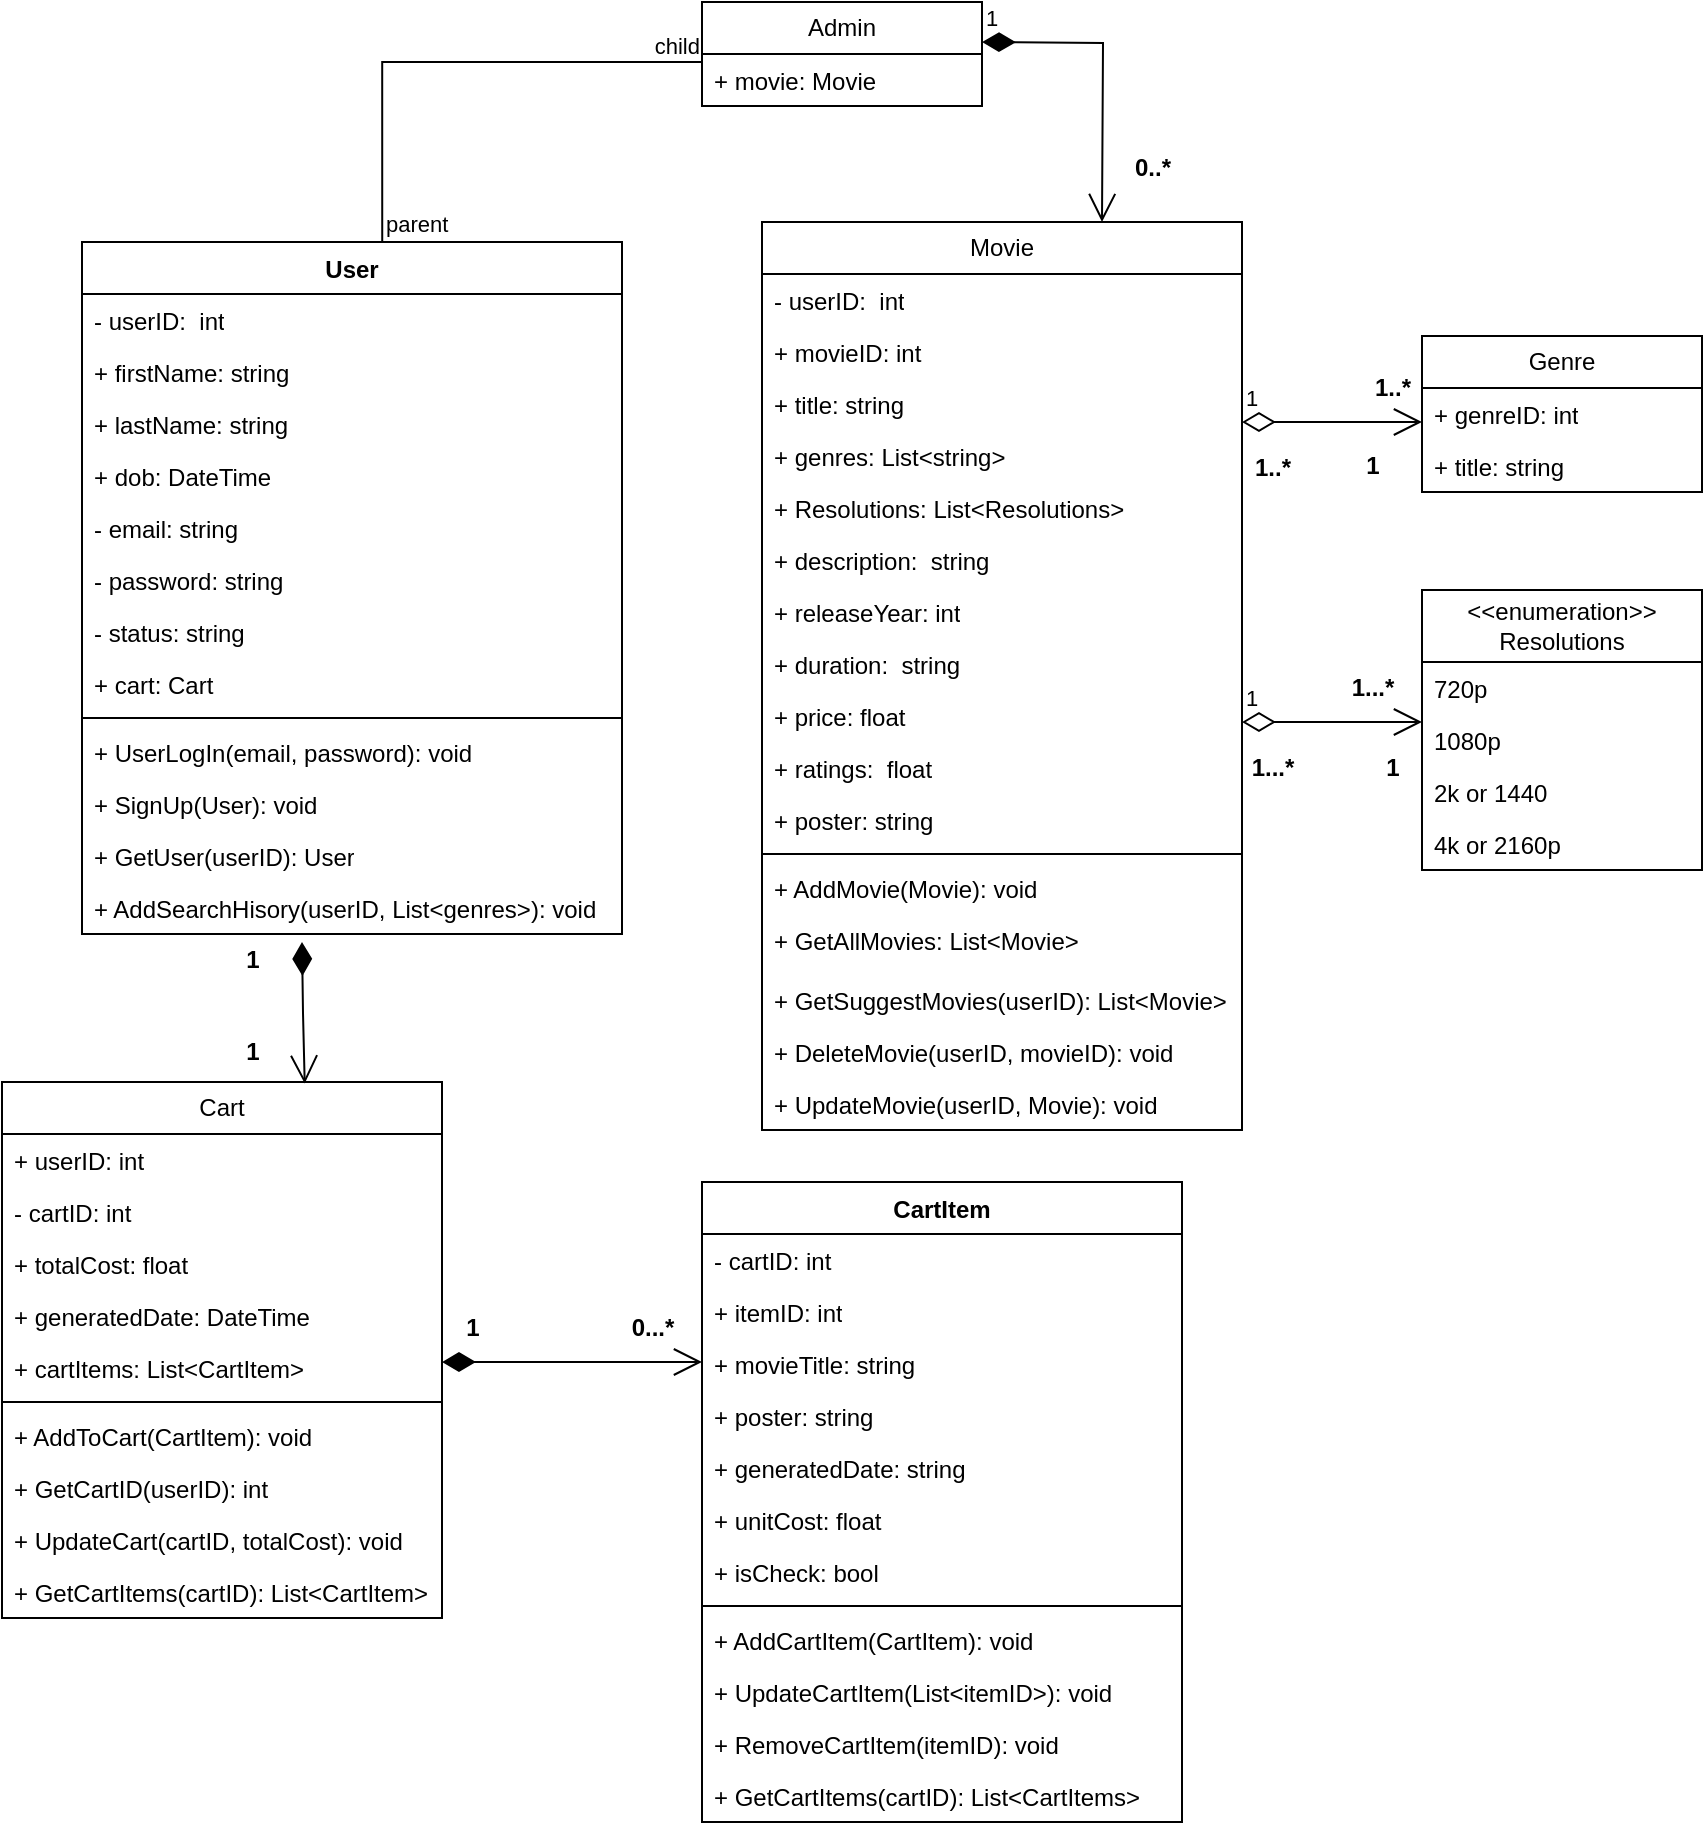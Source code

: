 <mxfile version="22.0.0" type="device" pages="2">
  <diagram name="Page-1" id="t-du0fgYAzWrSlNWEXJM">
    <mxGraphModel dx="1120" dy="478" grid="1" gridSize="10" guides="1" tooltips="1" connect="1" arrows="1" fold="1" page="0" pageScale="1" pageWidth="827" pageHeight="1169" math="0" shadow="0">
      <root>
        <mxCell id="0" />
        <mxCell id="1" parent="0" />
        <mxCell id="56w_Rk1h-UTfq8jfbwY9-1" value="User" style="swimlane;fontStyle=1;align=center;verticalAlign=top;childLayout=stackLayout;horizontal=1;startSize=26;horizontalStack=0;resizeParent=1;resizeParentMax=0;resizeLast=0;collapsible=1;marginBottom=0;whiteSpace=wrap;html=1;" parent="1" vertex="1">
          <mxGeometry x="170" y="200" width="270" height="346" as="geometry" />
        </mxCell>
        <mxCell id="56w_Rk1h-UTfq8jfbwY9-2" value="- userID:&amp;nbsp; int" style="text;strokeColor=none;fillColor=none;align=left;verticalAlign=top;spacingLeft=4;spacingRight=4;overflow=hidden;rotatable=0;points=[[0,0.5],[1,0.5]];portConstraint=eastwest;whiteSpace=wrap;html=1;" parent="56w_Rk1h-UTfq8jfbwY9-1" vertex="1">
          <mxGeometry y="26" width="270" height="26" as="geometry" />
        </mxCell>
        <mxCell id="56w_Rk1h-UTfq8jfbwY9-5" value="+ firstName: string" style="text;strokeColor=none;fillColor=none;align=left;verticalAlign=top;spacingLeft=4;spacingRight=4;overflow=hidden;rotatable=0;points=[[0,0.5],[1,0.5]];portConstraint=eastwest;whiteSpace=wrap;html=1;" parent="56w_Rk1h-UTfq8jfbwY9-1" vertex="1">
          <mxGeometry y="52" width="270" height="26" as="geometry" />
        </mxCell>
        <mxCell id="56w_Rk1h-UTfq8jfbwY9-6" value="+ lastName: string" style="text;strokeColor=none;fillColor=none;align=left;verticalAlign=top;spacingLeft=4;spacingRight=4;overflow=hidden;rotatable=0;points=[[0,0.5],[1,0.5]];portConstraint=eastwest;whiteSpace=wrap;html=1;" parent="56w_Rk1h-UTfq8jfbwY9-1" vertex="1">
          <mxGeometry y="78" width="270" height="26" as="geometry" />
        </mxCell>
        <mxCell id="56w_Rk1h-UTfq8jfbwY9-7" value="+ dob: DateTime" style="text;strokeColor=none;fillColor=none;align=left;verticalAlign=top;spacingLeft=4;spacingRight=4;overflow=hidden;rotatable=0;points=[[0,0.5],[1,0.5]];portConstraint=eastwest;whiteSpace=wrap;html=1;" parent="56w_Rk1h-UTfq8jfbwY9-1" vertex="1">
          <mxGeometry y="104" width="270" height="26" as="geometry" />
        </mxCell>
        <mxCell id="56w_Rk1h-UTfq8jfbwY9-8" value="- email: string" style="text;strokeColor=none;fillColor=none;align=left;verticalAlign=top;spacingLeft=4;spacingRight=4;overflow=hidden;rotatable=0;points=[[0,0.5],[1,0.5]];portConstraint=eastwest;whiteSpace=wrap;html=1;" parent="56w_Rk1h-UTfq8jfbwY9-1" vertex="1">
          <mxGeometry y="130" width="270" height="26" as="geometry" />
        </mxCell>
        <mxCell id="56w_Rk1h-UTfq8jfbwY9-9" value="- password: string" style="text;strokeColor=none;fillColor=none;align=left;verticalAlign=top;spacingLeft=4;spacingRight=4;overflow=hidden;rotatable=0;points=[[0,0.5],[1,0.5]];portConstraint=eastwest;whiteSpace=wrap;html=1;" parent="56w_Rk1h-UTfq8jfbwY9-1" vertex="1">
          <mxGeometry y="156" width="270" height="26" as="geometry" />
        </mxCell>
        <mxCell id="56w_Rk1h-UTfq8jfbwY9-10" value="- status: string" style="text;strokeColor=none;fillColor=none;align=left;verticalAlign=top;spacingLeft=4;spacingRight=4;overflow=hidden;rotatable=0;points=[[0,0.5],[1,0.5]];portConstraint=eastwest;whiteSpace=wrap;html=1;" parent="56w_Rk1h-UTfq8jfbwY9-1" vertex="1">
          <mxGeometry y="182" width="270" height="26" as="geometry" />
        </mxCell>
        <mxCell id="56w_Rk1h-UTfq8jfbwY9-57" value="+ cart: Cart" style="text;strokeColor=none;fillColor=none;align=left;verticalAlign=top;spacingLeft=4;spacingRight=4;overflow=hidden;rotatable=0;points=[[0,0.5],[1,0.5]];portConstraint=eastwest;whiteSpace=wrap;html=1;" parent="56w_Rk1h-UTfq8jfbwY9-1" vertex="1">
          <mxGeometry y="208" width="270" height="26" as="geometry" />
        </mxCell>
        <mxCell id="56w_Rk1h-UTfq8jfbwY9-3" value="" style="line;strokeWidth=1;fillColor=none;align=left;verticalAlign=middle;spacingTop=-1;spacingLeft=3;spacingRight=3;rotatable=0;labelPosition=right;points=[];portConstraint=eastwest;strokeColor=inherit;" parent="56w_Rk1h-UTfq8jfbwY9-1" vertex="1">
          <mxGeometry y="234" width="270" height="8" as="geometry" />
        </mxCell>
        <mxCell id="56w_Rk1h-UTfq8jfbwY9-4" value="+ UserLogIn(email, password): void" style="text;strokeColor=none;fillColor=none;align=left;verticalAlign=top;spacingLeft=4;spacingRight=4;overflow=hidden;rotatable=0;points=[[0,0.5],[1,0.5]];portConstraint=eastwest;whiteSpace=wrap;html=1;" parent="56w_Rk1h-UTfq8jfbwY9-1" vertex="1">
          <mxGeometry y="242" width="270" height="26" as="geometry" />
        </mxCell>
        <mxCell id="56w_Rk1h-UTfq8jfbwY9-11" value="+ SignUp(User): void" style="text;strokeColor=none;fillColor=none;align=left;verticalAlign=top;spacingLeft=4;spacingRight=4;overflow=hidden;rotatable=0;points=[[0,0.5],[1,0.5]];portConstraint=eastwest;whiteSpace=wrap;html=1;" parent="56w_Rk1h-UTfq8jfbwY9-1" vertex="1">
          <mxGeometry y="268" width="270" height="26" as="geometry" />
        </mxCell>
        <mxCell id="56w_Rk1h-UTfq8jfbwY9-14" value="+ GetUser(userID): User" style="text;strokeColor=none;fillColor=none;align=left;verticalAlign=top;spacingLeft=4;spacingRight=4;overflow=hidden;rotatable=0;points=[[0,0.5],[1,0.5]];portConstraint=eastwest;whiteSpace=wrap;html=1;" parent="56w_Rk1h-UTfq8jfbwY9-1" vertex="1">
          <mxGeometry y="294" width="270" height="26" as="geometry" />
        </mxCell>
        <mxCell id="56w_Rk1h-UTfq8jfbwY9-15" value="+ AddSearchHisory(userID, List&amp;lt;genres&amp;gt;): void" style="text;strokeColor=none;fillColor=none;align=left;verticalAlign=top;spacingLeft=4;spacingRight=4;overflow=hidden;rotatable=0;points=[[0,0.5],[1,0.5]];portConstraint=eastwest;whiteSpace=wrap;html=1;" parent="56w_Rk1h-UTfq8jfbwY9-1" vertex="1">
          <mxGeometry y="320" width="270" height="26" as="geometry" />
        </mxCell>
        <mxCell id="56w_Rk1h-UTfq8jfbwY9-16" value="Admin" style="swimlane;fontStyle=0;childLayout=stackLayout;horizontal=1;startSize=26;fillColor=none;horizontalStack=0;resizeParent=1;resizeParentMax=0;resizeLast=0;collapsible=1;marginBottom=0;whiteSpace=wrap;html=1;" parent="1" vertex="1">
          <mxGeometry x="480" y="80" width="140" height="52" as="geometry" />
        </mxCell>
        <mxCell id="56w_Rk1h-UTfq8jfbwY9-17" value="+ movie: Movie" style="text;strokeColor=none;fillColor=none;align=left;verticalAlign=top;spacingLeft=4;spacingRight=4;overflow=hidden;rotatable=0;points=[[0,0.5],[1,0.5]];portConstraint=eastwest;whiteSpace=wrap;html=1;" parent="56w_Rk1h-UTfq8jfbwY9-16" vertex="1">
          <mxGeometry y="26" width="140" height="26" as="geometry" />
        </mxCell>
        <mxCell id="56w_Rk1h-UTfq8jfbwY9-20" value="" style="endArrow=none;html=1;edgeStyle=orthogonalEdgeStyle;rounded=0;exitX=0.556;exitY=-0.001;exitDx=0;exitDy=0;exitPerimeter=0;" parent="1" source="56w_Rk1h-UTfq8jfbwY9-1" edge="1">
          <mxGeometry relative="1" as="geometry">
            <mxPoint x="320" y="110" as="sourcePoint" />
            <mxPoint x="480" y="110" as="targetPoint" />
            <Array as="points">
              <mxPoint x="320" y="110" />
            </Array>
          </mxGeometry>
        </mxCell>
        <mxCell id="56w_Rk1h-UTfq8jfbwY9-21" value="parent" style="edgeLabel;resizable=0;html=1;align=left;verticalAlign=bottom;" parent="56w_Rk1h-UTfq8jfbwY9-20" connectable="0" vertex="1">
          <mxGeometry x="-1" relative="1" as="geometry" />
        </mxCell>
        <mxCell id="56w_Rk1h-UTfq8jfbwY9-22" value="child" style="edgeLabel;resizable=0;html=1;align=right;verticalAlign=bottom;" parent="56w_Rk1h-UTfq8jfbwY9-20" connectable="0" vertex="1">
          <mxGeometry x="1" relative="1" as="geometry" />
        </mxCell>
        <mxCell id="56w_Rk1h-UTfq8jfbwY9-23" value="Movie" style="swimlane;fontStyle=0;childLayout=stackLayout;horizontal=1;startSize=26;fillColor=none;horizontalStack=0;resizeParent=1;resizeParentMax=0;resizeLast=0;collapsible=1;marginBottom=0;whiteSpace=wrap;html=1;" parent="1" vertex="1">
          <mxGeometry x="510" y="190" width="240" height="454" as="geometry" />
        </mxCell>
        <mxCell id="56w_Rk1h-UTfq8jfbwY9-32" value="- userID:&amp;nbsp; int" style="text;strokeColor=none;fillColor=none;align=left;verticalAlign=top;spacingLeft=4;spacingRight=4;overflow=hidden;rotatable=0;points=[[0,0.5],[1,0.5]];portConstraint=eastwest;whiteSpace=wrap;html=1;" parent="56w_Rk1h-UTfq8jfbwY9-23" vertex="1">
          <mxGeometry y="26" width="240" height="26" as="geometry" />
        </mxCell>
        <mxCell id="56w_Rk1h-UTfq8jfbwY9-24" value="+ movieID: int" style="text;strokeColor=none;fillColor=none;align=left;verticalAlign=top;spacingLeft=4;spacingRight=4;overflow=hidden;rotatable=0;points=[[0,0.5],[1,0.5]];portConstraint=eastwest;whiteSpace=wrap;html=1;" parent="56w_Rk1h-UTfq8jfbwY9-23" vertex="1">
          <mxGeometry y="52" width="240" height="26" as="geometry" />
        </mxCell>
        <mxCell id="56w_Rk1h-UTfq8jfbwY9-25" value="+ title: string" style="text;strokeColor=none;fillColor=none;align=left;verticalAlign=top;spacingLeft=4;spacingRight=4;overflow=hidden;rotatable=0;points=[[0,0.5],[1,0.5]];portConstraint=eastwest;whiteSpace=wrap;html=1;" parent="56w_Rk1h-UTfq8jfbwY9-23" vertex="1">
          <mxGeometry y="78" width="240" height="26" as="geometry" />
        </mxCell>
        <mxCell id="56w_Rk1h-UTfq8jfbwY9-76" value="+ genres: List&amp;lt;string&amp;gt;" style="text;strokeColor=none;fillColor=none;align=left;verticalAlign=top;spacingLeft=4;spacingRight=4;overflow=hidden;rotatable=0;points=[[0,0.5],[1,0.5]];portConstraint=eastwest;whiteSpace=wrap;html=1;" parent="56w_Rk1h-UTfq8jfbwY9-23" vertex="1">
          <mxGeometry y="104" width="240" height="26" as="geometry" />
        </mxCell>
        <mxCell id="56w_Rk1h-UTfq8jfbwY9-77" value="+ Resolutions: List&amp;lt;Resolutions&amp;gt;" style="text;strokeColor=none;fillColor=none;align=left;verticalAlign=top;spacingLeft=4;spacingRight=4;overflow=hidden;rotatable=0;points=[[0,0.5],[1,0.5]];portConstraint=eastwest;whiteSpace=wrap;html=1;" parent="56w_Rk1h-UTfq8jfbwY9-23" vertex="1">
          <mxGeometry y="130" width="240" height="26" as="geometry" />
        </mxCell>
        <mxCell id="56w_Rk1h-UTfq8jfbwY9-27" value="+ description:&amp;nbsp; string" style="text;strokeColor=none;fillColor=none;align=left;verticalAlign=top;spacingLeft=4;spacingRight=4;overflow=hidden;rotatable=0;points=[[0,0.5],[1,0.5]];portConstraint=eastwest;whiteSpace=wrap;html=1;" parent="56w_Rk1h-UTfq8jfbwY9-23" vertex="1">
          <mxGeometry y="156" width="240" height="26" as="geometry" />
        </mxCell>
        <mxCell id="56w_Rk1h-UTfq8jfbwY9-26" value="+ releaseYear: int" style="text;strokeColor=none;fillColor=none;align=left;verticalAlign=top;spacingLeft=4;spacingRight=4;overflow=hidden;rotatable=0;points=[[0,0.5],[1,0.5]];portConstraint=eastwest;whiteSpace=wrap;html=1;" parent="56w_Rk1h-UTfq8jfbwY9-23" vertex="1">
          <mxGeometry y="182" width="240" height="26" as="geometry" />
        </mxCell>
        <mxCell id="56w_Rk1h-UTfq8jfbwY9-28" value="+ duration:&amp;nbsp; string" style="text;strokeColor=none;fillColor=none;align=left;verticalAlign=top;spacingLeft=4;spacingRight=4;overflow=hidden;rotatable=0;points=[[0,0.5],[1,0.5]];portConstraint=eastwest;whiteSpace=wrap;html=1;" parent="56w_Rk1h-UTfq8jfbwY9-23" vertex="1">
          <mxGeometry y="208" width="240" height="26" as="geometry" />
        </mxCell>
        <mxCell id="56w_Rk1h-UTfq8jfbwY9-29" value="+ price: float" style="text;strokeColor=none;fillColor=none;align=left;verticalAlign=top;spacingLeft=4;spacingRight=4;overflow=hidden;rotatable=0;points=[[0,0.5],[1,0.5]];portConstraint=eastwest;whiteSpace=wrap;html=1;" parent="56w_Rk1h-UTfq8jfbwY9-23" vertex="1">
          <mxGeometry y="234" width="240" height="26" as="geometry" />
        </mxCell>
        <mxCell id="56w_Rk1h-UTfq8jfbwY9-30" value="+ ratings:&amp;nbsp; float" style="text;strokeColor=none;fillColor=none;align=left;verticalAlign=top;spacingLeft=4;spacingRight=4;overflow=hidden;rotatable=0;points=[[0,0.5],[1,0.5]];portConstraint=eastwest;whiteSpace=wrap;html=1;" parent="56w_Rk1h-UTfq8jfbwY9-23" vertex="1">
          <mxGeometry y="260" width="240" height="26" as="geometry" />
        </mxCell>
        <mxCell id="56w_Rk1h-UTfq8jfbwY9-31" value="+ poster: string" style="text;strokeColor=none;fillColor=none;align=left;verticalAlign=top;spacingLeft=4;spacingRight=4;overflow=hidden;rotatable=0;points=[[0,0.5],[1,0.5]];portConstraint=eastwest;whiteSpace=wrap;html=1;" parent="56w_Rk1h-UTfq8jfbwY9-23" vertex="1">
          <mxGeometry y="286" width="240" height="26" as="geometry" />
        </mxCell>
        <mxCell id="56w_Rk1h-UTfq8jfbwY9-34" value="" style="line;strokeWidth=1;fillColor=none;align=left;verticalAlign=middle;spacingTop=-1;spacingLeft=3;spacingRight=3;rotatable=0;labelPosition=right;points=[];portConstraint=eastwest;strokeColor=inherit;" parent="56w_Rk1h-UTfq8jfbwY9-23" vertex="1">
          <mxGeometry y="312" width="240" height="8" as="geometry" />
        </mxCell>
        <mxCell id="56w_Rk1h-UTfq8jfbwY9-33" value="+ AddMovie(Movie): void" style="text;strokeColor=none;fillColor=none;align=left;verticalAlign=top;spacingLeft=4;spacingRight=4;overflow=hidden;rotatable=0;points=[[0,0.5],[1,0.5]];portConstraint=eastwest;whiteSpace=wrap;html=1;" parent="56w_Rk1h-UTfq8jfbwY9-23" vertex="1">
          <mxGeometry y="320" width="240" height="26" as="geometry" />
        </mxCell>
        <mxCell id="56w_Rk1h-UTfq8jfbwY9-35" value="+ GetAllMovies: List&amp;lt;Movie&amp;gt;" style="text;strokeColor=none;fillColor=none;align=left;verticalAlign=top;spacingLeft=4;spacingRight=4;overflow=hidden;rotatable=0;points=[[0,0.5],[1,0.5]];portConstraint=eastwest;whiteSpace=wrap;html=1;" parent="56w_Rk1h-UTfq8jfbwY9-23" vertex="1">
          <mxGeometry y="346" width="240" height="30" as="geometry" />
        </mxCell>
        <mxCell id="56w_Rk1h-UTfq8jfbwY9-36" value="+ GetSuggestMovies(userID): List&amp;lt;Movie&amp;gt;" style="text;strokeColor=none;fillColor=none;align=left;verticalAlign=top;spacingLeft=4;spacingRight=4;overflow=hidden;rotatable=0;points=[[0,0.5],[1,0.5]];portConstraint=eastwest;whiteSpace=wrap;html=1;" parent="56w_Rk1h-UTfq8jfbwY9-23" vertex="1">
          <mxGeometry y="376" width="240" height="26" as="geometry" />
        </mxCell>
        <mxCell id="56w_Rk1h-UTfq8jfbwY9-95" value="+ DeleteMovie(userID, movieID): void" style="text;strokeColor=none;fillColor=none;align=left;verticalAlign=top;spacingLeft=4;spacingRight=4;overflow=hidden;rotatable=0;points=[[0,0.5],[1,0.5]];portConstraint=eastwest;whiteSpace=wrap;html=1;" parent="56w_Rk1h-UTfq8jfbwY9-23" vertex="1">
          <mxGeometry y="402" width="240" height="26" as="geometry" />
        </mxCell>
        <mxCell id="56w_Rk1h-UTfq8jfbwY9-94" value="+ UpdateMovie(userID, Movie): void&amp;nbsp;" style="text;strokeColor=none;fillColor=none;align=left;verticalAlign=top;spacingLeft=4;spacingRight=4;overflow=hidden;rotatable=0;points=[[0,0.5],[1,0.5]];portConstraint=eastwest;whiteSpace=wrap;html=1;" parent="56w_Rk1h-UTfq8jfbwY9-23" vertex="1">
          <mxGeometry y="428" width="240" height="26" as="geometry" />
        </mxCell>
        <mxCell id="56w_Rk1h-UTfq8jfbwY9-38" value="Genre" style="swimlane;fontStyle=0;childLayout=stackLayout;horizontal=1;startSize=26;fillColor=none;horizontalStack=0;resizeParent=1;resizeParentMax=0;resizeLast=0;collapsible=1;marginBottom=0;whiteSpace=wrap;html=1;" parent="1" vertex="1">
          <mxGeometry x="840" y="247" width="140" height="78" as="geometry" />
        </mxCell>
        <mxCell id="56w_Rk1h-UTfq8jfbwY9-39" value="+ genreID: int" style="text;strokeColor=none;fillColor=none;align=left;verticalAlign=top;spacingLeft=4;spacingRight=4;overflow=hidden;rotatable=0;points=[[0,0.5],[1,0.5]];portConstraint=eastwest;whiteSpace=wrap;html=1;" parent="56w_Rk1h-UTfq8jfbwY9-38" vertex="1">
          <mxGeometry y="26" width="140" height="26" as="geometry" />
        </mxCell>
        <mxCell id="56w_Rk1h-UTfq8jfbwY9-40" value="+ title: string" style="text;strokeColor=none;fillColor=none;align=left;verticalAlign=top;spacingLeft=4;spacingRight=4;overflow=hidden;rotatable=0;points=[[0,0.5],[1,0.5]];portConstraint=eastwest;whiteSpace=wrap;html=1;" parent="56w_Rk1h-UTfq8jfbwY9-38" vertex="1">
          <mxGeometry y="52" width="140" height="26" as="geometry" />
        </mxCell>
        <mxCell id="56w_Rk1h-UTfq8jfbwY9-42" value="&amp;lt;&amp;lt;enumeration&amp;gt;&amp;gt;&lt;br&gt;Resolutions" style="swimlane;fontStyle=0;childLayout=stackLayout;horizontal=1;startSize=36;fillColor=none;horizontalStack=0;resizeParent=1;resizeParentMax=0;resizeLast=0;collapsible=1;marginBottom=0;whiteSpace=wrap;html=1;" parent="1" vertex="1">
          <mxGeometry x="840" y="374" width="140" height="140" as="geometry" />
        </mxCell>
        <mxCell id="56w_Rk1h-UTfq8jfbwY9-43" value="720p" style="text;strokeColor=none;fillColor=none;align=left;verticalAlign=top;spacingLeft=4;spacingRight=4;overflow=hidden;rotatable=0;points=[[0,0.5],[1,0.5]];portConstraint=eastwest;whiteSpace=wrap;html=1;" parent="56w_Rk1h-UTfq8jfbwY9-42" vertex="1">
          <mxGeometry y="36" width="140" height="26" as="geometry" />
        </mxCell>
        <mxCell id="56w_Rk1h-UTfq8jfbwY9-44" value="1080p" style="text;strokeColor=none;fillColor=none;align=left;verticalAlign=top;spacingLeft=4;spacingRight=4;overflow=hidden;rotatable=0;points=[[0,0.5],[1,0.5]];portConstraint=eastwest;whiteSpace=wrap;html=1;" parent="56w_Rk1h-UTfq8jfbwY9-42" vertex="1">
          <mxGeometry y="62" width="140" height="26" as="geometry" />
        </mxCell>
        <mxCell id="56w_Rk1h-UTfq8jfbwY9-45" value="2k or 1440" style="text;strokeColor=none;fillColor=none;align=left;verticalAlign=top;spacingLeft=4;spacingRight=4;overflow=hidden;rotatable=0;points=[[0,0.5],[1,0.5]];portConstraint=eastwest;whiteSpace=wrap;html=1;" parent="56w_Rk1h-UTfq8jfbwY9-42" vertex="1">
          <mxGeometry y="88" width="140" height="26" as="geometry" />
        </mxCell>
        <mxCell id="56w_Rk1h-UTfq8jfbwY9-46" value="4k or 2160p" style="text;strokeColor=none;fillColor=none;align=left;verticalAlign=top;spacingLeft=4;spacingRight=4;overflow=hidden;rotatable=0;points=[[0,0.5],[1,0.5]];portConstraint=eastwest;whiteSpace=wrap;html=1;" parent="56w_Rk1h-UTfq8jfbwY9-42" vertex="1">
          <mxGeometry y="114" width="140" height="26" as="geometry" />
        </mxCell>
        <mxCell id="56w_Rk1h-UTfq8jfbwY9-47" value="Cart" style="swimlane;fontStyle=0;childLayout=stackLayout;horizontal=1;startSize=26;fillColor=none;horizontalStack=0;resizeParent=1;resizeParentMax=0;resizeLast=0;collapsible=1;marginBottom=0;whiteSpace=wrap;html=1;" parent="1" vertex="1">
          <mxGeometry x="130" y="620" width="220" height="268" as="geometry" />
        </mxCell>
        <mxCell id="56w_Rk1h-UTfq8jfbwY9-58" value="+ userID: int" style="text;strokeColor=none;fillColor=none;align=left;verticalAlign=top;spacingLeft=4;spacingRight=4;overflow=hidden;rotatable=0;points=[[0,0.5],[1,0.5]];portConstraint=eastwest;whiteSpace=wrap;html=1;" parent="56w_Rk1h-UTfq8jfbwY9-47" vertex="1">
          <mxGeometry y="26" width="220" height="26" as="geometry" />
        </mxCell>
        <mxCell id="56w_Rk1h-UTfq8jfbwY9-48" value="- cartID: int" style="text;strokeColor=none;fillColor=none;align=left;verticalAlign=top;spacingLeft=4;spacingRight=4;overflow=hidden;rotatable=0;points=[[0,0.5],[1,0.5]];portConstraint=eastwest;whiteSpace=wrap;html=1;" parent="56w_Rk1h-UTfq8jfbwY9-47" vertex="1">
          <mxGeometry y="52" width="220" height="26" as="geometry" />
        </mxCell>
        <mxCell id="56w_Rk1h-UTfq8jfbwY9-49" value="+ totalCost: float" style="text;strokeColor=none;fillColor=none;align=left;verticalAlign=top;spacingLeft=4;spacingRight=4;overflow=hidden;rotatable=0;points=[[0,0.5],[1,0.5]];portConstraint=eastwest;whiteSpace=wrap;html=1;" parent="56w_Rk1h-UTfq8jfbwY9-47" vertex="1">
          <mxGeometry y="78" width="220" height="26" as="geometry" />
        </mxCell>
        <mxCell id="56w_Rk1h-UTfq8jfbwY9-50" value="+ generatedDate: DateTime" style="text;strokeColor=none;fillColor=none;align=left;verticalAlign=top;spacingLeft=4;spacingRight=4;overflow=hidden;rotatable=0;points=[[0,0.5],[1,0.5]];portConstraint=eastwest;whiteSpace=wrap;html=1;" parent="56w_Rk1h-UTfq8jfbwY9-47" vertex="1">
          <mxGeometry y="104" width="220" height="26" as="geometry" />
        </mxCell>
        <mxCell id="56w_Rk1h-UTfq8jfbwY9-51" value="+ cartItems: List&amp;lt;CartItem&amp;gt;" style="text;strokeColor=none;fillColor=none;align=left;verticalAlign=top;spacingLeft=4;spacingRight=4;overflow=hidden;rotatable=0;points=[[0,0.5],[1,0.5]];portConstraint=eastwest;whiteSpace=wrap;html=1;" parent="56w_Rk1h-UTfq8jfbwY9-47" vertex="1">
          <mxGeometry y="130" width="220" height="26" as="geometry" />
        </mxCell>
        <mxCell id="56w_Rk1h-UTfq8jfbwY9-53" value="" style="line;strokeWidth=1;fillColor=none;align=left;verticalAlign=middle;spacingTop=-1;spacingLeft=3;spacingRight=3;rotatable=0;labelPosition=right;points=[];portConstraint=eastwest;strokeColor=inherit;" parent="56w_Rk1h-UTfq8jfbwY9-47" vertex="1">
          <mxGeometry y="156" width="220" height="8" as="geometry" />
        </mxCell>
        <mxCell id="56w_Rk1h-UTfq8jfbwY9-52" value="+ AddToCart(CartItem): void" style="text;strokeColor=none;fillColor=none;align=left;verticalAlign=top;spacingLeft=4;spacingRight=4;overflow=hidden;rotatable=0;points=[[0,0.5],[1,0.5]];portConstraint=eastwest;whiteSpace=wrap;html=1;" parent="56w_Rk1h-UTfq8jfbwY9-47" vertex="1">
          <mxGeometry y="164" width="220" height="26" as="geometry" />
        </mxCell>
        <mxCell id="56w_Rk1h-UTfq8jfbwY9-54" value="+ GetCartID(userID): int" style="text;strokeColor=none;fillColor=none;align=left;verticalAlign=top;spacingLeft=4;spacingRight=4;overflow=hidden;rotatable=0;points=[[0,0.5],[1,0.5]];portConstraint=eastwest;whiteSpace=wrap;html=1;" parent="56w_Rk1h-UTfq8jfbwY9-47" vertex="1">
          <mxGeometry y="190" width="220" height="26" as="geometry" />
        </mxCell>
        <mxCell id="56w_Rk1h-UTfq8jfbwY9-55" value="+ UpdateCart(cartID, totalCost): void" style="text;strokeColor=none;fillColor=none;align=left;verticalAlign=top;spacingLeft=4;spacingRight=4;overflow=hidden;rotatable=0;points=[[0,0.5],[1,0.5]];portConstraint=eastwest;whiteSpace=wrap;html=1;" parent="56w_Rk1h-UTfq8jfbwY9-47" vertex="1">
          <mxGeometry y="216" width="220" height="26" as="geometry" />
        </mxCell>
        <mxCell id="56w_Rk1h-UTfq8jfbwY9-56" value="+ GetCartItems(cartID): List&amp;lt;CartItem&amp;gt;" style="text;strokeColor=none;fillColor=none;align=left;verticalAlign=top;spacingLeft=4;spacingRight=4;overflow=hidden;rotatable=0;points=[[0,0.5],[1,0.5]];portConstraint=eastwest;whiteSpace=wrap;html=1;" parent="56w_Rk1h-UTfq8jfbwY9-47" vertex="1">
          <mxGeometry y="242" width="220" height="26" as="geometry" />
        </mxCell>
        <mxCell id="56w_Rk1h-UTfq8jfbwY9-59" value="CartItem" style="swimlane;fontStyle=1;align=center;verticalAlign=top;childLayout=stackLayout;horizontal=1;startSize=26;horizontalStack=0;resizeParent=1;resizeParentMax=0;resizeLast=0;collapsible=1;marginBottom=0;whiteSpace=wrap;html=1;" parent="1" vertex="1">
          <mxGeometry x="480" y="670" width="240" height="320" as="geometry" />
        </mxCell>
        <mxCell id="56w_Rk1h-UTfq8jfbwY9-60" value="- cartID: int" style="text;strokeColor=none;fillColor=none;align=left;verticalAlign=top;spacingLeft=4;spacingRight=4;overflow=hidden;rotatable=0;points=[[0,0.5],[1,0.5]];portConstraint=eastwest;whiteSpace=wrap;html=1;" parent="56w_Rk1h-UTfq8jfbwY9-59" vertex="1">
          <mxGeometry y="26" width="240" height="26" as="geometry" />
        </mxCell>
        <mxCell id="56w_Rk1h-UTfq8jfbwY9-63" value="+ itemID: int" style="text;strokeColor=none;fillColor=none;align=left;verticalAlign=top;spacingLeft=4;spacingRight=4;overflow=hidden;rotatable=0;points=[[0,0.5],[1,0.5]];portConstraint=eastwest;whiteSpace=wrap;html=1;" parent="56w_Rk1h-UTfq8jfbwY9-59" vertex="1">
          <mxGeometry y="52" width="240" height="26" as="geometry" />
        </mxCell>
        <mxCell id="56w_Rk1h-UTfq8jfbwY9-64" value="+ movieTitle: string" style="text;strokeColor=none;fillColor=none;align=left;verticalAlign=top;spacingLeft=4;spacingRight=4;overflow=hidden;rotatable=0;points=[[0,0.5],[1,0.5]];portConstraint=eastwest;whiteSpace=wrap;html=1;" parent="56w_Rk1h-UTfq8jfbwY9-59" vertex="1">
          <mxGeometry y="78" width="240" height="26" as="geometry" />
        </mxCell>
        <mxCell id="56w_Rk1h-UTfq8jfbwY9-65" value="+ poster: string" style="text;strokeColor=none;fillColor=none;align=left;verticalAlign=top;spacingLeft=4;spacingRight=4;overflow=hidden;rotatable=0;points=[[0,0.5],[1,0.5]];portConstraint=eastwest;whiteSpace=wrap;html=1;" parent="56w_Rk1h-UTfq8jfbwY9-59" vertex="1">
          <mxGeometry y="104" width="240" height="26" as="geometry" />
        </mxCell>
        <mxCell id="56w_Rk1h-UTfq8jfbwY9-66" value="+ generatedDate: string" style="text;strokeColor=none;fillColor=none;align=left;verticalAlign=top;spacingLeft=4;spacingRight=4;overflow=hidden;rotatable=0;points=[[0,0.5],[1,0.5]];portConstraint=eastwest;whiteSpace=wrap;html=1;" parent="56w_Rk1h-UTfq8jfbwY9-59" vertex="1">
          <mxGeometry y="130" width="240" height="26" as="geometry" />
        </mxCell>
        <mxCell id="56w_Rk1h-UTfq8jfbwY9-67" value="+ unitCost: float" style="text;strokeColor=none;fillColor=none;align=left;verticalAlign=top;spacingLeft=4;spacingRight=4;overflow=hidden;rotatable=0;points=[[0,0.5],[1,0.5]];portConstraint=eastwest;whiteSpace=wrap;html=1;" parent="56w_Rk1h-UTfq8jfbwY9-59" vertex="1">
          <mxGeometry y="156" width="240" height="26" as="geometry" />
        </mxCell>
        <mxCell id="56w_Rk1h-UTfq8jfbwY9-68" value="+ isCheck: bool" style="text;strokeColor=none;fillColor=none;align=left;verticalAlign=top;spacingLeft=4;spacingRight=4;overflow=hidden;rotatable=0;points=[[0,0.5],[1,0.5]];portConstraint=eastwest;whiteSpace=wrap;html=1;" parent="56w_Rk1h-UTfq8jfbwY9-59" vertex="1">
          <mxGeometry y="182" width="240" height="26" as="geometry" />
        </mxCell>
        <mxCell id="56w_Rk1h-UTfq8jfbwY9-61" value="" style="line;strokeWidth=1;fillColor=none;align=left;verticalAlign=middle;spacingTop=-1;spacingLeft=3;spacingRight=3;rotatable=0;labelPosition=right;points=[];portConstraint=eastwest;strokeColor=inherit;" parent="56w_Rk1h-UTfq8jfbwY9-59" vertex="1">
          <mxGeometry y="208" width="240" height="8" as="geometry" />
        </mxCell>
        <mxCell id="56w_Rk1h-UTfq8jfbwY9-62" value="+ AddCartItem(CartItem): void" style="text;strokeColor=none;fillColor=none;align=left;verticalAlign=top;spacingLeft=4;spacingRight=4;overflow=hidden;rotatable=0;points=[[0,0.5],[1,0.5]];portConstraint=eastwest;whiteSpace=wrap;html=1;" parent="56w_Rk1h-UTfq8jfbwY9-59" vertex="1">
          <mxGeometry y="216" width="240" height="26" as="geometry" />
        </mxCell>
        <mxCell id="56w_Rk1h-UTfq8jfbwY9-69" value="+ UpdateCartItem(List&amp;lt;itemID&amp;gt;): void" style="text;strokeColor=none;fillColor=none;align=left;verticalAlign=top;spacingLeft=4;spacingRight=4;overflow=hidden;rotatable=0;points=[[0,0.5],[1,0.5]];portConstraint=eastwest;whiteSpace=wrap;html=1;" parent="56w_Rk1h-UTfq8jfbwY9-59" vertex="1">
          <mxGeometry y="242" width="240" height="26" as="geometry" />
        </mxCell>
        <mxCell id="56w_Rk1h-UTfq8jfbwY9-70" value="+ RemoveCartItem(itemID): void" style="text;strokeColor=none;fillColor=none;align=left;verticalAlign=top;spacingLeft=4;spacingRight=4;overflow=hidden;rotatable=0;points=[[0,0.5],[1,0.5]];portConstraint=eastwest;whiteSpace=wrap;html=1;" parent="56w_Rk1h-UTfq8jfbwY9-59" vertex="1">
          <mxGeometry y="268" width="240" height="26" as="geometry" />
        </mxCell>
        <mxCell id="56w_Rk1h-UTfq8jfbwY9-71" value="+ GetCartItems(cartID): List&amp;lt;CartItems&amp;gt;" style="text;strokeColor=none;fillColor=none;align=left;verticalAlign=top;spacingLeft=4;spacingRight=4;overflow=hidden;rotatable=0;points=[[0,0.5],[1,0.5]];portConstraint=eastwest;whiteSpace=wrap;html=1;" parent="56w_Rk1h-UTfq8jfbwY9-59" vertex="1">
          <mxGeometry y="294" width="240" height="26" as="geometry" />
        </mxCell>
        <mxCell id="56w_Rk1h-UTfq8jfbwY9-78" value="1" style="endArrow=open;html=1;endSize=12;startArrow=diamondThin;startSize=14;startFill=0;edgeStyle=orthogonalEdgeStyle;align=left;verticalAlign=bottom;rounded=0;" parent="1" edge="1">
          <mxGeometry x="-1" y="3" relative="1" as="geometry">
            <mxPoint x="750" y="290" as="sourcePoint" />
            <mxPoint x="840" y="290" as="targetPoint" />
          </mxGeometry>
        </mxCell>
        <mxCell id="56w_Rk1h-UTfq8jfbwY9-79" value="1" style="endArrow=open;html=1;endSize=12;startArrow=diamondThin;startSize=14;startFill=1;edgeStyle=orthogonalEdgeStyle;align=left;verticalAlign=bottom;rounded=0;" parent="1" edge="1">
          <mxGeometry x="-1" y="3" relative="1" as="geometry">
            <mxPoint x="620" y="100" as="sourcePoint" />
            <mxPoint x="680" y="190" as="targetPoint" />
          </mxGeometry>
        </mxCell>
        <mxCell id="56w_Rk1h-UTfq8jfbwY9-80" value="1" style="endArrow=open;html=1;endSize=12;startArrow=diamondThin;startSize=14;startFill=0;edgeStyle=orthogonalEdgeStyle;align=left;verticalAlign=bottom;rounded=0;" parent="1" edge="1">
          <mxGeometry x="-1" y="3" relative="1" as="geometry">
            <mxPoint x="750" y="440" as="sourcePoint" />
            <mxPoint x="840" y="440" as="targetPoint" />
          </mxGeometry>
        </mxCell>
        <mxCell id="56w_Rk1h-UTfq8jfbwY9-81" value="" style="endArrow=open;html=1;endSize=12;startArrow=diamondThin;startSize=14;startFill=1;edgeStyle=orthogonalEdgeStyle;align=left;verticalAlign=bottom;rounded=0;entryX=0.688;entryY=0.003;entryDx=0;entryDy=0;entryPerimeter=0;" parent="1" target="56w_Rk1h-UTfq8jfbwY9-47" edge="1">
          <mxGeometry x="-0.428" y="19" relative="1" as="geometry">
            <mxPoint x="280" y="550" as="sourcePoint" />
            <mxPoint x="300" y="580" as="targetPoint" />
            <mxPoint as="offset" />
          </mxGeometry>
        </mxCell>
        <mxCell id="56w_Rk1h-UTfq8jfbwY9-82" value="" style="endArrow=open;html=1;endSize=12;startArrow=diamondThin;startSize=14;startFill=1;edgeStyle=orthogonalEdgeStyle;align=left;verticalAlign=bottom;rounded=0;" parent="1" edge="1">
          <mxGeometry x="-0.538" y="40" relative="1" as="geometry">
            <mxPoint x="350" y="760" as="sourcePoint" />
            <mxPoint x="480" y="760" as="targetPoint" />
            <mxPoint as="offset" />
          </mxGeometry>
        </mxCell>
        <mxCell id="56w_Rk1h-UTfq8jfbwY9-83" value="0..*" style="text;align=center;fontStyle=1;verticalAlign=middle;spacingLeft=3;spacingRight=3;strokeColor=none;rotatable=0;points=[[0,0.5],[1,0.5]];portConstraint=eastwest;html=1;" parent="1" vertex="1">
          <mxGeometry x="690" y="150" width="30" height="26" as="geometry" />
        </mxCell>
        <mxCell id="56w_Rk1h-UTfq8jfbwY9-84" value="1..*" style="text;align=center;fontStyle=1;verticalAlign=middle;spacingLeft=3;spacingRight=3;strokeColor=none;rotatable=0;points=[[0,0.5],[1,0.5]];portConstraint=eastwest;html=1;" parent="1" vertex="1">
          <mxGeometry x="810" y="260" width="30" height="26" as="geometry" />
        </mxCell>
        <mxCell id="56w_Rk1h-UTfq8jfbwY9-85" value="1..*" style="text;align=center;fontStyle=1;verticalAlign=middle;spacingLeft=3;spacingRight=3;strokeColor=none;rotatable=0;points=[[0,0.5],[1,0.5]];portConstraint=eastwest;html=1;" parent="1" vertex="1">
          <mxGeometry x="750" y="300" width="30" height="26" as="geometry" />
        </mxCell>
        <mxCell id="56w_Rk1h-UTfq8jfbwY9-86" value="1" style="text;align=center;fontStyle=1;verticalAlign=middle;spacingLeft=3;spacingRight=3;strokeColor=none;rotatable=0;points=[[0,0.5],[1,0.5]];portConstraint=eastwest;html=1;" parent="1" vertex="1">
          <mxGeometry x="800" y="299" width="30" height="26" as="geometry" />
        </mxCell>
        <mxCell id="56w_Rk1h-UTfq8jfbwY9-87" value="1...*" style="text;align=center;fontStyle=1;verticalAlign=middle;spacingLeft=3;spacingRight=3;strokeColor=none;rotatable=0;points=[[0,0.5],[1,0.5]];portConstraint=eastwest;html=1;" parent="1" vertex="1">
          <mxGeometry x="800" y="410" width="30" height="26" as="geometry" />
        </mxCell>
        <mxCell id="56w_Rk1h-UTfq8jfbwY9-88" value="1...*" style="text;align=center;fontStyle=1;verticalAlign=middle;spacingLeft=3;spacingRight=3;strokeColor=none;rotatable=0;points=[[0,0.5],[1,0.5]];portConstraint=eastwest;html=1;" parent="1" vertex="1">
          <mxGeometry x="750" y="450" width="30" height="26" as="geometry" />
        </mxCell>
        <mxCell id="56w_Rk1h-UTfq8jfbwY9-89" value="1" style="text;align=center;fontStyle=1;verticalAlign=middle;spacingLeft=3;spacingRight=3;strokeColor=none;rotatable=0;points=[[0,0.5],[1,0.5]];portConstraint=eastwest;html=1;" parent="1" vertex="1">
          <mxGeometry x="810" y="450" width="30" height="26" as="geometry" />
        </mxCell>
        <mxCell id="56w_Rk1h-UTfq8jfbwY9-90" value="1" style="text;align=center;fontStyle=1;verticalAlign=middle;spacingLeft=3;spacingRight=3;strokeColor=none;rotatable=0;points=[[0,0.5],[1,0.5]];portConstraint=eastwest;html=1;" parent="1" vertex="1">
          <mxGeometry x="240" y="546" width="30" height="26" as="geometry" />
        </mxCell>
        <mxCell id="56w_Rk1h-UTfq8jfbwY9-91" value="1" style="text;align=center;fontStyle=1;verticalAlign=middle;spacingLeft=3;spacingRight=3;strokeColor=none;rotatable=0;points=[[0,0.5],[1,0.5]];portConstraint=eastwest;html=1;" parent="1" vertex="1">
          <mxGeometry x="240" y="592" width="30" height="26" as="geometry" />
        </mxCell>
        <mxCell id="56w_Rk1h-UTfq8jfbwY9-92" value="1" style="text;align=center;fontStyle=1;verticalAlign=middle;spacingLeft=3;spacingRight=3;strokeColor=none;rotatable=0;points=[[0,0.5],[1,0.5]];portConstraint=eastwest;html=1;" parent="1" vertex="1">
          <mxGeometry x="350" y="730" width="30" height="26" as="geometry" />
        </mxCell>
        <mxCell id="56w_Rk1h-UTfq8jfbwY9-93" value="0...*" style="text;align=center;fontStyle=1;verticalAlign=middle;spacingLeft=3;spacingRight=3;strokeColor=none;rotatable=0;points=[[0,0.5],[1,0.5]];portConstraint=eastwest;html=1;" parent="1" vertex="1">
          <mxGeometry x="440" y="730" width="30" height="26" as="geometry" />
        </mxCell>
      </root>
    </mxGraphModel>
  </diagram>
  <diagram id="vamsdAyHl_ExJjYOuI9j" name="Page-2">
    <mxGraphModel dx="2123" dy="1135" grid="1" gridSize="10" guides="1" tooltips="1" connect="1" arrows="1" fold="1" page="0" pageScale="1" pageWidth="827" pageHeight="1169" math="0" shadow="0">
      <root>
        <mxCell id="0" />
        <mxCell id="1" parent="0" />
        <mxCell id="2CrMvOJGfhlClRN6fjW--1" value="Role" style="shape=table;startSize=30;container=1;collapsible=1;childLayout=tableLayout;fixedRows=1;rowLines=0;fontStyle=1;align=center;resizeLast=1;html=1;" parent="1" vertex="1">
          <mxGeometry x="-260" y="70" width="180" height="120" as="geometry" />
        </mxCell>
        <mxCell id="2CrMvOJGfhlClRN6fjW--2" value="" style="shape=tableRow;horizontal=0;startSize=0;swimlaneHead=0;swimlaneBody=0;fillColor=none;collapsible=0;dropTarget=0;points=[[0,0.5],[1,0.5]];portConstraint=eastwest;top=0;left=0;right=0;bottom=1;" parent="2CrMvOJGfhlClRN6fjW--1" vertex="1">
          <mxGeometry y="30" width="180" height="30" as="geometry" />
        </mxCell>
        <mxCell id="2CrMvOJGfhlClRN6fjW--3" value="PK" style="shape=partialRectangle;connectable=0;fillColor=none;top=0;left=0;bottom=0;right=0;fontStyle=1;overflow=hidden;whiteSpace=wrap;html=1;" parent="2CrMvOJGfhlClRN6fjW--2" vertex="1">
          <mxGeometry width="30" height="30" as="geometry">
            <mxRectangle width="30" height="30" as="alternateBounds" />
          </mxGeometry>
        </mxCell>
        <mxCell id="2CrMvOJGfhlClRN6fjW--4" value="roleID" style="shape=partialRectangle;connectable=0;fillColor=none;top=0;left=0;bottom=0;right=0;align=left;spacingLeft=6;fontStyle=5;overflow=hidden;whiteSpace=wrap;html=1;" parent="2CrMvOJGfhlClRN6fjW--2" vertex="1">
          <mxGeometry x="30" width="150" height="30" as="geometry">
            <mxRectangle width="150" height="30" as="alternateBounds" />
          </mxGeometry>
        </mxCell>
        <mxCell id="2CrMvOJGfhlClRN6fjW--5" value="" style="shape=tableRow;horizontal=0;startSize=0;swimlaneHead=0;swimlaneBody=0;fillColor=none;collapsible=0;dropTarget=0;points=[[0,0.5],[1,0.5]];portConstraint=eastwest;top=0;left=0;right=0;bottom=0;" parent="2CrMvOJGfhlClRN6fjW--1" vertex="1">
          <mxGeometry y="60" width="180" height="30" as="geometry" />
        </mxCell>
        <mxCell id="2CrMvOJGfhlClRN6fjW--6" value="" style="shape=partialRectangle;connectable=0;fillColor=none;top=0;left=0;bottom=0;right=0;editable=1;overflow=hidden;whiteSpace=wrap;html=1;" parent="2CrMvOJGfhlClRN6fjW--5" vertex="1">
          <mxGeometry width="30" height="30" as="geometry">
            <mxRectangle width="30" height="30" as="alternateBounds" />
          </mxGeometry>
        </mxCell>
        <mxCell id="2CrMvOJGfhlClRN6fjW--7" value="Admin" style="shape=partialRectangle;connectable=0;fillColor=none;top=0;left=0;bottom=0;right=0;align=left;spacingLeft=6;overflow=hidden;whiteSpace=wrap;html=1;" parent="2CrMvOJGfhlClRN6fjW--5" vertex="1">
          <mxGeometry x="30" width="150" height="30" as="geometry">
            <mxRectangle width="150" height="30" as="alternateBounds" />
          </mxGeometry>
        </mxCell>
        <mxCell id="2CrMvOJGfhlClRN6fjW--8" value="" style="shape=tableRow;horizontal=0;startSize=0;swimlaneHead=0;swimlaneBody=0;fillColor=none;collapsible=0;dropTarget=0;points=[[0,0.5],[1,0.5]];portConstraint=eastwest;top=0;left=0;right=0;bottom=0;" parent="2CrMvOJGfhlClRN6fjW--1" vertex="1">
          <mxGeometry y="90" width="180" height="30" as="geometry" />
        </mxCell>
        <mxCell id="2CrMvOJGfhlClRN6fjW--9" value="" style="shape=partialRectangle;connectable=0;fillColor=none;top=0;left=0;bottom=0;right=0;editable=1;overflow=hidden;whiteSpace=wrap;html=1;" parent="2CrMvOJGfhlClRN6fjW--8" vertex="1">
          <mxGeometry width="30" height="30" as="geometry">
            <mxRectangle width="30" height="30" as="alternateBounds" />
          </mxGeometry>
        </mxCell>
        <mxCell id="2CrMvOJGfhlClRN6fjW--10" value="Customer" style="shape=partialRectangle;connectable=0;fillColor=none;top=0;left=0;bottom=0;right=0;align=left;spacingLeft=6;overflow=hidden;whiteSpace=wrap;html=1;" parent="2CrMvOJGfhlClRN6fjW--8" vertex="1">
          <mxGeometry x="30" width="150" height="30" as="geometry">
            <mxRectangle width="150" height="30" as="alternateBounds" />
          </mxGeometry>
        </mxCell>
        <mxCell id="2CrMvOJGfhlClRN6fjW--16" value="User" style="shape=table;startSize=30;container=1;collapsible=1;childLayout=tableLayout;fixedRows=1;rowLines=0;fontStyle=1;align=center;resizeLast=1;html=1;" parent="1" vertex="1">
          <mxGeometry x="10" y="35" width="180" height="240" as="geometry" />
        </mxCell>
        <mxCell id="2CrMvOJGfhlClRN6fjW--17" value="" style="shape=tableRow;horizontal=0;startSize=0;swimlaneHead=0;swimlaneBody=0;fillColor=none;collapsible=0;dropTarget=0;points=[[0,0.5],[1,0.5]];portConstraint=eastwest;top=0;left=0;right=0;bottom=1;" parent="2CrMvOJGfhlClRN6fjW--16" vertex="1">
          <mxGeometry y="30" width="180" height="30" as="geometry" />
        </mxCell>
        <mxCell id="2CrMvOJGfhlClRN6fjW--18" value="PK" style="shape=partialRectangle;connectable=0;fillColor=none;top=0;left=0;bottom=0;right=0;fontStyle=1;overflow=hidden;whiteSpace=wrap;html=1;" parent="2CrMvOJGfhlClRN6fjW--17" vertex="1">
          <mxGeometry width="30" height="30" as="geometry">
            <mxRectangle width="30" height="30" as="alternateBounds" />
          </mxGeometry>
        </mxCell>
        <mxCell id="2CrMvOJGfhlClRN6fjW--19" value="userID" style="shape=partialRectangle;connectable=0;fillColor=none;top=0;left=0;bottom=0;right=0;align=left;spacingLeft=6;fontStyle=5;overflow=hidden;whiteSpace=wrap;html=1;" parent="2CrMvOJGfhlClRN6fjW--17" vertex="1">
          <mxGeometry x="30" width="150" height="30" as="geometry">
            <mxRectangle width="150" height="30" as="alternateBounds" />
          </mxGeometry>
        </mxCell>
        <mxCell id="2CrMvOJGfhlClRN6fjW--29" value="" style="shape=tableRow;horizontal=0;startSize=0;swimlaneHead=0;swimlaneBody=0;fillColor=none;collapsible=0;dropTarget=0;points=[[0,0.5],[1,0.5]];portConstraint=eastwest;top=0;left=0;right=0;bottom=0;" parent="2CrMvOJGfhlClRN6fjW--16" vertex="1">
          <mxGeometry y="60" width="180" height="30" as="geometry" />
        </mxCell>
        <mxCell id="2CrMvOJGfhlClRN6fjW--30" value="FK" style="shape=partialRectangle;connectable=0;fillColor=none;top=0;left=0;bottom=0;right=0;fontStyle=0;overflow=hidden;whiteSpace=wrap;html=1;" parent="2CrMvOJGfhlClRN6fjW--29" vertex="1">
          <mxGeometry width="30" height="30" as="geometry">
            <mxRectangle width="30" height="30" as="alternateBounds" />
          </mxGeometry>
        </mxCell>
        <mxCell id="2CrMvOJGfhlClRN6fjW--31" value="roleID" style="shape=partialRectangle;connectable=0;fillColor=none;top=0;left=0;bottom=0;right=0;align=left;spacingLeft=6;fontStyle=0;overflow=hidden;whiteSpace=wrap;html=1;" parent="2CrMvOJGfhlClRN6fjW--29" vertex="1">
          <mxGeometry x="30" width="150" height="30" as="geometry">
            <mxRectangle width="150" height="30" as="alternateBounds" />
          </mxGeometry>
        </mxCell>
        <mxCell id="2CrMvOJGfhlClRN6fjW--20" value="" style="shape=tableRow;horizontal=0;startSize=0;swimlaneHead=0;swimlaneBody=0;fillColor=none;collapsible=0;dropTarget=0;points=[[0,0.5],[1,0.5]];portConstraint=eastwest;top=0;left=0;right=0;bottom=0;" parent="2CrMvOJGfhlClRN6fjW--16" vertex="1">
          <mxGeometry y="90" width="180" height="30" as="geometry" />
        </mxCell>
        <mxCell id="2CrMvOJGfhlClRN6fjW--21" value="" style="shape=partialRectangle;connectable=0;fillColor=none;top=0;left=0;bottom=0;right=0;editable=1;overflow=hidden;whiteSpace=wrap;html=1;" parent="2CrMvOJGfhlClRN6fjW--20" vertex="1">
          <mxGeometry width="30" height="30" as="geometry">
            <mxRectangle width="30" height="30" as="alternateBounds" />
          </mxGeometry>
        </mxCell>
        <mxCell id="2CrMvOJGfhlClRN6fjW--22" value="firstName VARCHAR" style="shape=partialRectangle;connectable=0;fillColor=none;top=0;left=0;bottom=0;right=0;align=left;spacingLeft=6;overflow=hidden;whiteSpace=wrap;html=1;" parent="2CrMvOJGfhlClRN6fjW--20" vertex="1">
          <mxGeometry x="30" width="150" height="30" as="geometry">
            <mxRectangle width="150" height="30" as="alternateBounds" />
          </mxGeometry>
        </mxCell>
        <mxCell id="2CrMvOJGfhlClRN6fjW--23" value="" style="shape=tableRow;horizontal=0;startSize=0;swimlaneHead=0;swimlaneBody=0;fillColor=none;collapsible=0;dropTarget=0;points=[[0,0.5],[1,0.5]];portConstraint=eastwest;top=0;left=0;right=0;bottom=0;" parent="2CrMvOJGfhlClRN6fjW--16" vertex="1">
          <mxGeometry y="120" width="180" height="30" as="geometry" />
        </mxCell>
        <mxCell id="2CrMvOJGfhlClRN6fjW--24" value="" style="shape=partialRectangle;connectable=0;fillColor=none;top=0;left=0;bottom=0;right=0;editable=1;overflow=hidden;whiteSpace=wrap;html=1;" parent="2CrMvOJGfhlClRN6fjW--23" vertex="1">
          <mxGeometry width="30" height="30" as="geometry">
            <mxRectangle width="30" height="30" as="alternateBounds" />
          </mxGeometry>
        </mxCell>
        <mxCell id="2CrMvOJGfhlClRN6fjW--25" value="lastName VARCHAR" style="shape=partialRectangle;connectable=0;fillColor=none;top=0;left=0;bottom=0;right=0;align=left;spacingLeft=6;overflow=hidden;whiteSpace=wrap;html=1;" parent="2CrMvOJGfhlClRN6fjW--23" vertex="1">
          <mxGeometry x="30" width="150" height="30" as="geometry">
            <mxRectangle width="150" height="30" as="alternateBounds" />
          </mxGeometry>
        </mxCell>
        <mxCell id="2CrMvOJGfhlClRN6fjW--26" value="" style="shape=tableRow;horizontal=0;startSize=0;swimlaneHead=0;swimlaneBody=0;fillColor=none;collapsible=0;dropTarget=0;points=[[0,0.5],[1,0.5]];portConstraint=eastwest;top=0;left=0;right=0;bottom=0;" parent="2CrMvOJGfhlClRN6fjW--16" vertex="1">
          <mxGeometry y="150" width="180" height="30" as="geometry" />
        </mxCell>
        <mxCell id="2CrMvOJGfhlClRN6fjW--27" value="" style="shape=partialRectangle;connectable=0;fillColor=none;top=0;left=0;bottom=0;right=0;editable=1;overflow=hidden;whiteSpace=wrap;html=1;" parent="2CrMvOJGfhlClRN6fjW--26" vertex="1">
          <mxGeometry width="30" height="30" as="geometry">
            <mxRectangle width="30" height="30" as="alternateBounds" />
          </mxGeometry>
        </mxCell>
        <mxCell id="2CrMvOJGfhlClRN6fjW--28" value="dob DATE" style="shape=partialRectangle;connectable=0;fillColor=none;top=0;left=0;bottom=0;right=0;align=left;spacingLeft=6;overflow=hidden;whiteSpace=wrap;html=1;" parent="2CrMvOJGfhlClRN6fjW--26" vertex="1">
          <mxGeometry x="30" width="150" height="30" as="geometry">
            <mxRectangle width="150" height="30" as="alternateBounds" />
          </mxGeometry>
        </mxCell>
        <mxCell id="2CrMvOJGfhlClRN6fjW--32" value="" style="shape=tableRow;horizontal=0;startSize=0;swimlaneHead=0;swimlaneBody=0;fillColor=none;collapsible=0;dropTarget=0;points=[[0,0.5],[1,0.5]];portConstraint=eastwest;top=0;left=0;right=0;bottom=0;" parent="2CrMvOJGfhlClRN6fjW--16" vertex="1">
          <mxGeometry y="180" width="180" height="30" as="geometry" />
        </mxCell>
        <mxCell id="2CrMvOJGfhlClRN6fjW--33" value="" style="shape=partialRectangle;connectable=0;fillColor=none;top=0;left=0;bottom=0;right=0;editable=1;overflow=hidden;" parent="2CrMvOJGfhlClRN6fjW--32" vertex="1">
          <mxGeometry width="30" height="30" as="geometry">
            <mxRectangle width="30" height="30" as="alternateBounds" />
          </mxGeometry>
        </mxCell>
        <mxCell id="2CrMvOJGfhlClRN6fjW--34" value="email VARCHAR" style="shape=partialRectangle;connectable=0;fillColor=none;top=0;left=0;bottom=0;right=0;align=left;spacingLeft=6;overflow=hidden;" parent="2CrMvOJGfhlClRN6fjW--32" vertex="1">
          <mxGeometry x="30" width="150" height="30" as="geometry">
            <mxRectangle width="150" height="30" as="alternateBounds" />
          </mxGeometry>
        </mxCell>
        <mxCell id="2CrMvOJGfhlClRN6fjW--35" value="" style="shape=tableRow;horizontal=0;startSize=0;swimlaneHead=0;swimlaneBody=0;fillColor=none;collapsible=0;dropTarget=0;points=[[0,0.5],[1,0.5]];portConstraint=eastwest;top=0;left=0;right=0;bottom=0;" parent="2CrMvOJGfhlClRN6fjW--16" vertex="1">
          <mxGeometry y="210" width="180" height="30" as="geometry" />
        </mxCell>
        <mxCell id="2CrMvOJGfhlClRN6fjW--36" value="" style="shape=partialRectangle;connectable=0;fillColor=none;top=0;left=0;bottom=0;right=0;editable=1;overflow=hidden;" parent="2CrMvOJGfhlClRN6fjW--35" vertex="1">
          <mxGeometry width="30" height="30" as="geometry">
            <mxRectangle width="30" height="30" as="alternateBounds" />
          </mxGeometry>
        </mxCell>
        <mxCell id="2CrMvOJGfhlClRN6fjW--37" value="password VARCHAR" style="shape=partialRectangle;connectable=0;fillColor=none;top=0;left=0;bottom=0;right=0;align=left;spacingLeft=6;overflow=hidden;" parent="2CrMvOJGfhlClRN6fjW--35" vertex="1">
          <mxGeometry x="30" width="150" height="30" as="geometry">
            <mxRectangle width="150" height="30" as="alternateBounds" />
          </mxGeometry>
        </mxCell>
        <mxCell id="2CrMvOJGfhlClRN6fjW--38" value="Movies" style="shape=table;startSize=30;container=1;collapsible=1;childLayout=tableLayout;fixedRows=1;rowLines=0;fontStyle=1;align=center;resizeLast=1;html=1;" parent="1" vertex="1">
          <mxGeometry x="280" y="40" width="180" height="300" as="geometry" />
        </mxCell>
        <mxCell id="2CrMvOJGfhlClRN6fjW--39" value="" style="shape=tableRow;horizontal=0;startSize=0;swimlaneHead=0;swimlaneBody=0;fillColor=none;collapsible=0;dropTarget=0;points=[[0,0.5],[1,0.5]];portConstraint=eastwest;top=0;left=0;right=0;bottom=1;" parent="2CrMvOJGfhlClRN6fjW--38" vertex="1">
          <mxGeometry y="30" width="180" height="30" as="geometry" />
        </mxCell>
        <mxCell id="2CrMvOJGfhlClRN6fjW--40" value="PK" style="shape=partialRectangle;connectable=0;fillColor=none;top=0;left=0;bottom=0;right=0;fontStyle=1;overflow=hidden;whiteSpace=wrap;html=1;" parent="2CrMvOJGfhlClRN6fjW--39" vertex="1">
          <mxGeometry width="30" height="30" as="geometry">
            <mxRectangle width="30" height="30" as="alternateBounds" />
          </mxGeometry>
        </mxCell>
        <mxCell id="2CrMvOJGfhlClRN6fjW--41" value="movieID" style="shape=partialRectangle;connectable=0;fillColor=none;top=0;left=0;bottom=0;right=0;align=left;spacingLeft=6;fontStyle=5;overflow=hidden;whiteSpace=wrap;html=1;" parent="2CrMvOJGfhlClRN6fjW--39" vertex="1">
          <mxGeometry x="30" width="150" height="30" as="geometry">
            <mxRectangle width="150" height="30" as="alternateBounds" />
          </mxGeometry>
        </mxCell>
        <mxCell id="2CrMvOJGfhlClRN6fjW--55" value="" style="shape=tableRow;horizontal=0;startSize=0;swimlaneHead=0;swimlaneBody=0;fillColor=none;collapsible=0;dropTarget=0;points=[[0,0.5],[1,0.5]];portConstraint=eastwest;top=0;left=0;right=0;bottom=0;" parent="2CrMvOJGfhlClRN6fjW--38" vertex="1">
          <mxGeometry y="60" width="180" height="30" as="geometry" />
        </mxCell>
        <mxCell id="2CrMvOJGfhlClRN6fjW--56" value="FK" style="shape=partialRectangle;connectable=0;fillColor=none;top=0;left=0;bottom=0;right=0;fontStyle=0;overflow=hidden;whiteSpace=wrap;html=1;" parent="2CrMvOJGfhlClRN6fjW--55" vertex="1">
          <mxGeometry width="30" height="30" as="geometry">
            <mxRectangle width="30" height="30" as="alternateBounds" />
          </mxGeometry>
        </mxCell>
        <mxCell id="2CrMvOJGfhlClRN6fjW--57" value="userID" style="shape=partialRectangle;connectable=0;fillColor=none;top=0;left=0;bottom=0;right=0;align=left;spacingLeft=6;fontStyle=0;overflow=hidden;whiteSpace=wrap;html=1;" parent="2CrMvOJGfhlClRN6fjW--55" vertex="1">
          <mxGeometry x="30" width="150" height="30" as="geometry">
            <mxRectangle width="150" height="30" as="alternateBounds" />
          </mxGeometry>
        </mxCell>
        <mxCell id="2CrMvOJGfhlClRN6fjW--42" value="" style="shape=tableRow;horizontal=0;startSize=0;swimlaneHead=0;swimlaneBody=0;fillColor=none;collapsible=0;dropTarget=0;points=[[0,0.5],[1,0.5]];portConstraint=eastwest;top=0;left=0;right=0;bottom=0;" parent="2CrMvOJGfhlClRN6fjW--38" vertex="1">
          <mxGeometry y="90" width="180" height="30" as="geometry" />
        </mxCell>
        <mxCell id="2CrMvOJGfhlClRN6fjW--43" value="" style="shape=partialRectangle;connectable=0;fillColor=none;top=0;left=0;bottom=0;right=0;editable=1;overflow=hidden;whiteSpace=wrap;html=1;" parent="2CrMvOJGfhlClRN6fjW--42" vertex="1">
          <mxGeometry width="30" height="30" as="geometry">
            <mxRectangle width="30" height="30" as="alternateBounds" />
          </mxGeometry>
        </mxCell>
        <mxCell id="2CrMvOJGfhlClRN6fjW--44" value="title VARCHAR" style="shape=partialRectangle;connectable=0;fillColor=none;top=0;left=0;bottom=0;right=0;align=left;spacingLeft=6;overflow=hidden;whiteSpace=wrap;html=1;" parent="2CrMvOJGfhlClRN6fjW--42" vertex="1">
          <mxGeometry x="30" width="150" height="30" as="geometry">
            <mxRectangle width="150" height="30" as="alternateBounds" />
          </mxGeometry>
        </mxCell>
        <mxCell id="2CrMvOJGfhlClRN6fjW--45" value="" style="shape=tableRow;horizontal=0;startSize=0;swimlaneHead=0;swimlaneBody=0;fillColor=none;collapsible=0;dropTarget=0;points=[[0,0.5],[1,0.5]];portConstraint=eastwest;top=0;left=0;right=0;bottom=0;" parent="2CrMvOJGfhlClRN6fjW--38" vertex="1">
          <mxGeometry y="120" width="180" height="30" as="geometry" />
        </mxCell>
        <mxCell id="2CrMvOJGfhlClRN6fjW--46" value="" style="shape=partialRectangle;connectable=0;fillColor=none;top=0;left=0;bottom=0;right=0;editable=1;overflow=hidden;whiteSpace=wrap;html=1;" parent="2CrMvOJGfhlClRN6fjW--45" vertex="1">
          <mxGeometry width="30" height="30" as="geometry">
            <mxRectangle width="30" height="30" as="alternateBounds" />
          </mxGeometry>
        </mxCell>
        <mxCell id="2CrMvOJGfhlClRN6fjW--47" value="description VARCHAR" style="shape=partialRectangle;connectable=0;fillColor=none;top=0;left=0;bottom=0;right=0;align=left;spacingLeft=6;overflow=hidden;whiteSpace=wrap;html=1;" parent="2CrMvOJGfhlClRN6fjW--45" vertex="1">
          <mxGeometry x="30" width="150" height="30" as="geometry">
            <mxRectangle width="150" height="30" as="alternateBounds" />
          </mxGeometry>
        </mxCell>
        <mxCell id="2CrMvOJGfhlClRN6fjW--48" value="" style="shape=tableRow;horizontal=0;startSize=0;swimlaneHead=0;swimlaneBody=0;fillColor=none;collapsible=0;dropTarget=0;points=[[0,0.5],[1,0.5]];portConstraint=eastwest;top=0;left=0;right=0;bottom=0;" parent="2CrMvOJGfhlClRN6fjW--38" vertex="1">
          <mxGeometry y="150" width="180" height="30" as="geometry" />
        </mxCell>
        <mxCell id="2CrMvOJGfhlClRN6fjW--49" value="" style="shape=partialRectangle;connectable=0;fillColor=none;top=0;left=0;bottom=0;right=0;editable=1;overflow=hidden;whiteSpace=wrap;html=1;" parent="2CrMvOJGfhlClRN6fjW--48" vertex="1">
          <mxGeometry width="30" height="30" as="geometry">
            <mxRectangle width="30" height="30" as="alternateBounds" />
          </mxGeometry>
        </mxCell>
        <mxCell id="2CrMvOJGfhlClRN6fjW--50" value="releaseYear INT" style="shape=partialRectangle;connectable=0;fillColor=none;top=0;left=0;bottom=0;right=0;align=left;spacingLeft=6;overflow=hidden;whiteSpace=wrap;html=1;" parent="2CrMvOJGfhlClRN6fjW--48" vertex="1">
          <mxGeometry x="30" width="150" height="30" as="geometry">
            <mxRectangle width="150" height="30" as="alternateBounds" />
          </mxGeometry>
        </mxCell>
        <mxCell id="nE70zeeH4D8JeTiHMdzw-1" value="" style="shape=tableRow;horizontal=0;startSize=0;swimlaneHead=0;swimlaneBody=0;fillColor=none;collapsible=0;dropTarget=0;points=[[0,0.5],[1,0.5]];portConstraint=eastwest;top=0;left=0;right=0;bottom=0;" parent="2CrMvOJGfhlClRN6fjW--38" vertex="1">
          <mxGeometry y="180" width="180" height="30" as="geometry" />
        </mxCell>
        <mxCell id="nE70zeeH4D8JeTiHMdzw-2" value="" style="shape=partialRectangle;connectable=0;fillColor=none;top=0;left=0;bottom=0;right=0;editable=1;overflow=hidden;" parent="nE70zeeH4D8JeTiHMdzw-1" vertex="1">
          <mxGeometry width="30" height="30" as="geometry">
            <mxRectangle width="30" height="30" as="alternateBounds" />
          </mxGeometry>
        </mxCell>
        <mxCell id="nE70zeeH4D8JeTiHMdzw-3" value="poster NVARCHAR" style="shape=partialRectangle;connectable=0;fillColor=none;top=0;left=0;bottom=0;right=0;align=left;spacingLeft=6;overflow=hidden;" parent="nE70zeeH4D8JeTiHMdzw-1" vertex="1">
          <mxGeometry x="30" width="150" height="30" as="geometry">
            <mxRectangle width="150" height="30" as="alternateBounds" />
          </mxGeometry>
        </mxCell>
        <mxCell id="nE70zeeH4D8JeTiHMdzw-4" value="" style="shape=tableRow;horizontal=0;startSize=0;swimlaneHead=0;swimlaneBody=0;fillColor=none;collapsible=0;dropTarget=0;points=[[0,0.5],[1,0.5]];portConstraint=eastwest;top=0;left=0;right=0;bottom=0;" parent="2CrMvOJGfhlClRN6fjW--38" vertex="1">
          <mxGeometry y="210" width="180" height="30" as="geometry" />
        </mxCell>
        <mxCell id="nE70zeeH4D8JeTiHMdzw-5" value="" style="shape=partialRectangle;connectable=0;fillColor=none;top=0;left=0;bottom=0;right=0;editable=1;overflow=hidden;" parent="nE70zeeH4D8JeTiHMdzw-4" vertex="1">
          <mxGeometry width="30" height="30" as="geometry">
            <mxRectangle width="30" height="30" as="alternateBounds" />
          </mxGeometry>
        </mxCell>
        <mxCell id="nE70zeeH4D8JeTiHMdzw-6" value="duration VARCHAR" style="shape=partialRectangle;connectable=0;fillColor=none;top=0;left=0;bottom=0;right=0;align=left;spacingLeft=6;overflow=hidden;" parent="nE70zeeH4D8JeTiHMdzw-4" vertex="1">
          <mxGeometry x="30" width="150" height="30" as="geometry">
            <mxRectangle width="150" height="30" as="alternateBounds" />
          </mxGeometry>
        </mxCell>
        <mxCell id="nE70zeeH4D8JeTiHMdzw-7" value="" style="shape=tableRow;horizontal=0;startSize=0;swimlaneHead=0;swimlaneBody=0;fillColor=none;collapsible=0;dropTarget=0;points=[[0,0.5],[1,0.5]];portConstraint=eastwest;top=0;left=0;right=0;bottom=0;" parent="2CrMvOJGfhlClRN6fjW--38" vertex="1">
          <mxGeometry y="240" width="180" height="30" as="geometry" />
        </mxCell>
        <mxCell id="nE70zeeH4D8JeTiHMdzw-8" value="" style="shape=partialRectangle;connectable=0;fillColor=none;top=0;left=0;bottom=0;right=0;editable=1;overflow=hidden;" parent="nE70zeeH4D8JeTiHMdzw-7" vertex="1">
          <mxGeometry width="30" height="30" as="geometry">
            <mxRectangle width="30" height="30" as="alternateBounds" />
          </mxGeometry>
        </mxCell>
        <mxCell id="nE70zeeH4D8JeTiHMdzw-9" value="price FLOAT" style="shape=partialRectangle;connectable=0;fillColor=none;top=0;left=0;bottom=0;right=0;align=left;spacingLeft=6;overflow=hidden;" parent="nE70zeeH4D8JeTiHMdzw-7" vertex="1">
          <mxGeometry x="30" width="150" height="30" as="geometry">
            <mxRectangle width="150" height="30" as="alternateBounds" />
          </mxGeometry>
        </mxCell>
        <mxCell id="nE70zeeH4D8JeTiHMdzw-10" value="" style="shape=tableRow;horizontal=0;startSize=0;swimlaneHead=0;swimlaneBody=0;fillColor=none;collapsible=0;dropTarget=0;points=[[0,0.5],[1,0.5]];portConstraint=eastwest;top=0;left=0;right=0;bottom=0;" parent="2CrMvOJGfhlClRN6fjW--38" vertex="1">
          <mxGeometry y="270" width="180" height="30" as="geometry" />
        </mxCell>
        <mxCell id="nE70zeeH4D8JeTiHMdzw-11" value="" style="shape=partialRectangle;connectable=0;fillColor=none;top=0;left=0;bottom=0;right=0;editable=1;overflow=hidden;" parent="nE70zeeH4D8JeTiHMdzw-10" vertex="1">
          <mxGeometry width="30" height="30" as="geometry">
            <mxRectangle width="30" height="30" as="alternateBounds" />
          </mxGeometry>
        </mxCell>
        <mxCell id="nE70zeeH4D8JeTiHMdzw-12" value="ratings FLOAT" style="shape=partialRectangle;connectable=0;fillColor=none;top=0;left=0;bottom=0;right=0;align=left;spacingLeft=6;overflow=hidden;" parent="nE70zeeH4D8JeTiHMdzw-10" vertex="1">
          <mxGeometry x="30" width="150" height="30" as="geometry">
            <mxRectangle width="150" height="30" as="alternateBounds" />
          </mxGeometry>
        </mxCell>
        <mxCell id="nE70zeeH4D8JeTiHMdzw-17" value="MovieGenre" style="shape=table;startSize=30;container=1;collapsible=1;childLayout=tableLayout;fixedRows=1;rowLines=0;fontStyle=1;align=center;resizeLast=1;html=1;" parent="1" vertex="1">
          <mxGeometry x="540" y="35" width="180" height="120" as="geometry" />
        </mxCell>
        <mxCell id="nE70zeeH4D8JeTiHMdzw-18" value="" style="shape=tableRow;horizontal=0;startSize=0;swimlaneHead=0;swimlaneBody=0;fillColor=none;collapsible=0;dropTarget=0;points=[[0,0.5],[1,0.5]];portConstraint=eastwest;top=0;left=0;right=0;bottom=1;" parent="nE70zeeH4D8JeTiHMdzw-17" vertex="1">
          <mxGeometry y="30" width="180" height="30" as="geometry" />
        </mxCell>
        <mxCell id="nE70zeeH4D8JeTiHMdzw-19" value="PK" style="shape=partialRectangle;connectable=0;fillColor=none;top=0;left=0;bottom=0;right=0;fontStyle=1;overflow=hidden;whiteSpace=wrap;html=1;" parent="nE70zeeH4D8JeTiHMdzw-18" vertex="1">
          <mxGeometry width="30" height="30" as="geometry">
            <mxRectangle width="30" height="30" as="alternateBounds" />
          </mxGeometry>
        </mxCell>
        <mxCell id="nE70zeeH4D8JeTiHMdzw-20" value="movieGenreID" style="shape=partialRectangle;connectable=0;fillColor=none;top=0;left=0;bottom=0;right=0;align=left;spacingLeft=6;fontStyle=5;overflow=hidden;whiteSpace=wrap;html=1;" parent="nE70zeeH4D8JeTiHMdzw-18" vertex="1">
          <mxGeometry x="30" width="150" height="30" as="geometry">
            <mxRectangle width="150" height="30" as="alternateBounds" />
          </mxGeometry>
        </mxCell>
        <mxCell id="nE70zeeH4D8JeTiHMdzw-46" value="" style="shape=tableRow;horizontal=0;startSize=0;swimlaneHead=0;swimlaneBody=0;fillColor=none;collapsible=0;dropTarget=0;points=[[0,0.5],[1,0.5]];portConstraint=eastwest;top=0;left=0;right=0;bottom=0;" parent="nE70zeeH4D8JeTiHMdzw-17" vertex="1">
          <mxGeometry y="60" width="180" height="30" as="geometry" />
        </mxCell>
        <mxCell id="nE70zeeH4D8JeTiHMdzw-47" value="FK" style="shape=partialRectangle;connectable=0;fillColor=none;top=0;left=0;bottom=0;right=0;fontStyle=0;overflow=hidden;whiteSpace=wrap;html=1;" parent="nE70zeeH4D8JeTiHMdzw-46" vertex="1">
          <mxGeometry width="30" height="30" as="geometry">
            <mxRectangle width="30" height="30" as="alternateBounds" />
          </mxGeometry>
        </mxCell>
        <mxCell id="nE70zeeH4D8JeTiHMdzw-48" value="movieID" style="shape=partialRectangle;connectable=0;fillColor=none;top=0;left=0;bottom=0;right=0;align=left;spacingLeft=6;fontStyle=0;overflow=hidden;whiteSpace=wrap;html=1;" parent="nE70zeeH4D8JeTiHMdzw-46" vertex="1">
          <mxGeometry x="30" width="150" height="30" as="geometry">
            <mxRectangle width="150" height="30" as="alternateBounds" />
          </mxGeometry>
        </mxCell>
        <mxCell id="nE70zeeH4D8JeTiHMdzw-49" value="" style="shape=tableRow;horizontal=0;startSize=0;swimlaneHead=0;swimlaneBody=0;fillColor=none;collapsible=0;dropTarget=0;points=[[0,0.5],[1,0.5]];portConstraint=eastwest;top=0;left=0;right=0;bottom=0;" parent="nE70zeeH4D8JeTiHMdzw-17" vertex="1">
          <mxGeometry y="90" width="180" height="30" as="geometry" />
        </mxCell>
        <mxCell id="nE70zeeH4D8JeTiHMdzw-50" value="FK" style="shape=partialRectangle;connectable=0;fillColor=none;top=0;left=0;bottom=0;right=0;fontStyle=0;overflow=hidden;whiteSpace=wrap;html=1;" parent="nE70zeeH4D8JeTiHMdzw-49" vertex="1">
          <mxGeometry width="30" height="30" as="geometry">
            <mxRectangle width="30" height="30" as="alternateBounds" />
          </mxGeometry>
        </mxCell>
        <mxCell id="nE70zeeH4D8JeTiHMdzw-51" value="genreID" style="shape=partialRectangle;connectable=0;fillColor=none;top=0;left=0;bottom=0;right=0;align=left;spacingLeft=6;fontStyle=0;overflow=hidden;whiteSpace=wrap;html=1;" parent="nE70zeeH4D8JeTiHMdzw-49" vertex="1">
          <mxGeometry x="30" width="150" height="30" as="geometry">
            <mxRectangle width="150" height="30" as="alternateBounds" />
          </mxGeometry>
        </mxCell>
        <mxCell id="nE70zeeH4D8JeTiHMdzw-30" value="Genre" style="shape=table;startSize=30;container=1;collapsible=1;childLayout=tableLayout;fixedRows=1;rowLines=0;fontStyle=1;align=center;resizeLast=1;html=1;" parent="1" vertex="1">
          <mxGeometry x="810" y="35" width="180" height="90" as="geometry" />
        </mxCell>
        <mxCell id="nE70zeeH4D8JeTiHMdzw-31" value="" style="shape=tableRow;horizontal=0;startSize=0;swimlaneHead=0;swimlaneBody=0;fillColor=none;collapsible=0;dropTarget=0;points=[[0,0.5],[1,0.5]];portConstraint=eastwest;top=0;left=0;right=0;bottom=1;" parent="nE70zeeH4D8JeTiHMdzw-30" vertex="1">
          <mxGeometry y="30" width="180" height="30" as="geometry" />
        </mxCell>
        <mxCell id="nE70zeeH4D8JeTiHMdzw-32" value="PK" style="shape=partialRectangle;connectable=0;fillColor=none;top=0;left=0;bottom=0;right=0;fontStyle=1;overflow=hidden;whiteSpace=wrap;html=1;" parent="nE70zeeH4D8JeTiHMdzw-31" vertex="1">
          <mxGeometry width="30" height="30" as="geometry">
            <mxRectangle width="30" height="30" as="alternateBounds" />
          </mxGeometry>
        </mxCell>
        <mxCell id="nE70zeeH4D8JeTiHMdzw-33" value="genreID" style="shape=partialRectangle;connectable=0;fillColor=none;top=0;left=0;bottom=0;right=0;align=left;spacingLeft=6;fontStyle=5;overflow=hidden;whiteSpace=wrap;html=1;" parent="nE70zeeH4D8JeTiHMdzw-31" vertex="1">
          <mxGeometry x="30" width="150" height="30" as="geometry">
            <mxRectangle width="150" height="30" as="alternateBounds" />
          </mxGeometry>
        </mxCell>
        <mxCell id="nE70zeeH4D8JeTiHMdzw-34" value="" style="shape=tableRow;horizontal=0;startSize=0;swimlaneHead=0;swimlaneBody=0;fillColor=none;collapsible=0;dropTarget=0;points=[[0,0.5],[1,0.5]];portConstraint=eastwest;top=0;left=0;right=0;bottom=0;" parent="nE70zeeH4D8JeTiHMdzw-30" vertex="1">
          <mxGeometry y="60" width="180" height="30" as="geometry" />
        </mxCell>
        <mxCell id="nE70zeeH4D8JeTiHMdzw-35" value="" style="shape=partialRectangle;connectable=0;fillColor=none;top=0;left=0;bottom=0;right=0;editable=1;overflow=hidden;whiteSpace=wrap;html=1;" parent="nE70zeeH4D8JeTiHMdzw-34" vertex="1">
          <mxGeometry width="30" height="30" as="geometry">
            <mxRectangle width="30" height="30" as="alternateBounds" />
          </mxGeometry>
        </mxCell>
        <mxCell id="nE70zeeH4D8JeTiHMdzw-36" value="title VARCHAR" style="shape=partialRectangle;connectable=0;fillColor=none;top=0;left=0;bottom=0;right=0;align=left;spacingLeft=6;overflow=hidden;whiteSpace=wrap;html=1;" parent="nE70zeeH4D8JeTiHMdzw-34" vertex="1">
          <mxGeometry x="30" width="150" height="30" as="geometry">
            <mxRectangle width="150" height="30" as="alternateBounds" />
          </mxGeometry>
        </mxCell>
        <mxCell id="nE70zeeH4D8JeTiHMdzw-52" value="MovieResolution" style="shape=table;startSize=30;container=1;collapsible=1;childLayout=tableLayout;fixedRows=1;rowLines=0;fontStyle=1;align=center;resizeLast=1;html=1;" parent="1" vertex="1">
          <mxGeometry x="550" y="200" width="180" height="120" as="geometry" />
        </mxCell>
        <mxCell id="nE70zeeH4D8JeTiHMdzw-53" value="" style="shape=tableRow;horizontal=0;startSize=0;swimlaneHead=0;swimlaneBody=0;fillColor=none;collapsible=0;dropTarget=0;points=[[0,0.5],[1,0.5]];portConstraint=eastwest;top=0;left=0;right=0;bottom=1;" parent="nE70zeeH4D8JeTiHMdzw-52" vertex="1">
          <mxGeometry y="30" width="180" height="30" as="geometry" />
        </mxCell>
        <mxCell id="nE70zeeH4D8JeTiHMdzw-54" value="PK" style="shape=partialRectangle;connectable=0;fillColor=none;top=0;left=0;bottom=0;right=0;fontStyle=1;overflow=hidden;whiteSpace=wrap;html=1;" parent="nE70zeeH4D8JeTiHMdzw-53" vertex="1">
          <mxGeometry width="30" height="30" as="geometry">
            <mxRectangle width="30" height="30" as="alternateBounds" />
          </mxGeometry>
        </mxCell>
        <mxCell id="nE70zeeH4D8JeTiHMdzw-55" value="movieResolutionID" style="shape=partialRectangle;connectable=0;fillColor=none;top=0;left=0;bottom=0;right=0;align=left;spacingLeft=6;fontStyle=5;overflow=hidden;whiteSpace=wrap;html=1;" parent="nE70zeeH4D8JeTiHMdzw-53" vertex="1">
          <mxGeometry x="30" width="150" height="30" as="geometry">
            <mxRectangle width="150" height="30" as="alternateBounds" />
          </mxGeometry>
        </mxCell>
        <mxCell id="nE70zeeH4D8JeTiHMdzw-56" value="" style="shape=tableRow;horizontal=0;startSize=0;swimlaneHead=0;swimlaneBody=0;fillColor=none;collapsible=0;dropTarget=0;points=[[0,0.5],[1,0.5]];portConstraint=eastwest;top=0;left=0;right=0;bottom=0;" parent="nE70zeeH4D8JeTiHMdzw-52" vertex="1">
          <mxGeometry y="60" width="180" height="30" as="geometry" />
        </mxCell>
        <mxCell id="nE70zeeH4D8JeTiHMdzw-57" value="FK" style="shape=partialRectangle;connectable=0;fillColor=none;top=0;left=0;bottom=0;right=0;fontStyle=0;overflow=hidden;whiteSpace=wrap;html=1;" parent="nE70zeeH4D8JeTiHMdzw-56" vertex="1">
          <mxGeometry width="30" height="30" as="geometry">
            <mxRectangle width="30" height="30" as="alternateBounds" />
          </mxGeometry>
        </mxCell>
        <mxCell id="nE70zeeH4D8JeTiHMdzw-58" value="movieID" style="shape=partialRectangle;connectable=0;fillColor=none;top=0;left=0;bottom=0;right=0;align=left;spacingLeft=6;fontStyle=0;overflow=hidden;whiteSpace=wrap;html=1;" parent="nE70zeeH4D8JeTiHMdzw-56" vertex="1">
          <mxGeometry x="30" width="150" height="30" as="geometry">
            <mxRectangle width="150" height="30" as="alternateBounds" />
          </mxGeometry>
        </mxCell>
        <mxCell id="nE70zeeH4D8JeTiHMdzw-59" value="" style="shape=tableRow;horizontal=0;startSize=0;swimlaneHead=0;swimlaneBody=0;fillColor=none;collapsible=0;dropTarget=0;points=[[0,0.5],[1,0.5]];portConstraint=eastwest;top=0;left=0;right=0;bottom=0;" parent="nE70zeeH4D8JeTiHMdzw-52" vertex="1">
          <mxGeometry y="90" width="180" height="30" as="geometry" />
        </mxCell>
        <mxCell id="nE70zeeH4D8JeTiHMdzw-60" value="FK" style="shape=partialRectangle;connectable=0;fillColor=none;top=0;left=0;bottom=0;right=0;fontStyle=0;overflow=hidden;whiteSpace=wrap;html=1;" parent="nE70zeeH4D8JeTiHMdzw-59" vertex="1">
          <mxGeometry width="30" height="30" as="geometry">
            <mxRectangle width="30" height="30" as="alternateBounds" />
          </mxGeometry>
        </mxCell>
        <mxCell id="nE70zeeH4D8JeTiHMdzw-61" value="resolutionID" style="shape=partialRectangle;connectable=0;fillColor=none;top=0;left=0;bottom=0;right=0;align=left;spacingLeft=6;fontStyle=0;overflow=hidden;whiteSpace=wrap;html=1;" parent="nE70zeeH4D8JeTiHMdzw-59" vertex="1">
          <mxGeometry x="30" width="150" height="30" as="geometry">
            <mxRectangle width="150" height="30" as="alternateBounds" />
          </mxGeometry>
        </mxCell>
        <mxCell id="nE70zeeH4D8JeTiHMdzw-62" value="Resolution" style="shape=table;startSize=30;container=1;collapsible=1;childLayout=tableLayout;fixedRows=1;rowLines=0;fontStyle=1;align=center;resizeLast=1;html=1;" parent="1" vertex="1">
          <mxGeometry x="830" y="200" width="180" height="180" as="geometry" />
        </mxCell>
        <mxCell id="nE70zeeH4D8JeTiHMdzw-63" value="" style="shape=tableRow;horizontal=0;startSize=0;swimlaneHead=0;swimlaneBody=0;fillColor=none;collapsible=0;dropTarget=0;points=[[0,0.5],[1,0.5]];portConstraint=eastwest;top=0;left=0;right=0;bottom=1;" parent="nE70zeeH4D8JeTiHMdzw-62" vertex="1">
          <mxGeometry y="30" width="180" height="30" as="geometry" />
        </mxCell>
        <mxCell id="nE70zeeH4D8JeTiHMdzw-64" value="PK" style="shape=partialRectangle;connectable=0;fillColor=none;top=0;left=0;bottom=0;right=0;fontStyle=1;overflow=hidden;whiteSpace=wrap;html=1;" parent="nE70zeeH4D8JeTiHMdzw-63" vertex="1">
          <mxGeometry width="30" height="30" as="geometry">
            <mxRectangle width="30" height="30" as="alternateBounds" />
          </mxGeometry>
        </mxCell>
        <mxCell id="nE70zeeH4D8JeTiHMdzw-65" value="ResolutionID" style="shape=partialRectangle;connectable=0;fillColor=none;top=0;left=0;bottom=0;right=0;align=left;spacingLeft=6;fontStyle=5;overflow=hidden;whiteSpace=wrap;html=1;" parent="nE70zeeH4D8JeTiHMdzw-63" vertex="1">
          <mxGeometry x="30" width="150" height="30" as="geometry">
            <mxRectangle width="150" height="30" as="alternateBounds" />
          </mxGeometry>
        </mxCell>
        <mxCell id="nE70zeeH4D8JeTiHMdzw-66" value="" style="shape=tableRow;horizontal=0;startSize=0;swimlaneHead=0;swimlaneBody=0;fillColor=none;collapsible=0;dropTarget=0;points=[[0,0.5],[1,0.5]];portConstraint=eastwest;top=0;left=0;right=0;bottom=0;" parent="nE70zeeH4D8JeTiHMdzw-62" vertex="1">
          <mxGeometry y="60" width="180" height="30" as="geometry" />
        </mxCell>
        <mxCell id="nE70zeeH4D8JeTiHMdzw-67" value="" style="shape=partialRectangle;connectable=0;fillColor=none;top=0;left=0;bottom=0;right=0;editable=1;overflow=hidden;whiteSpace=wrap;html=1;" parent="nE70zeeH4D8JeTiHMdzw-66" vertex="1">
          <mxGeometry width="30" height="30" as="geometry">
            <mxRectangle width="30" height="30" as="alternateBounds" />
          </mxGeometry>
        </mxCell>
        <mxCell id="nE70zeeH4D8JeTiHMdzw-68" value="720p" style="shape=partialRectangle;connectable=0;fillColor=none;top=0;left=0;bottom=0;right=0;align=left;spacingLeft=6;overflow=hidden;whiteSpace=wrap;html=1;" parent="nE70zeeH4D8JeTiHMdzw-66" vertex="1">
          <mxGeometry x="30" width="150" height="30" as="geometry">
            <mxRectangle width="150" height="30" as="alternateBounds" />
          </mxGeometry>
        </mxCell>
        <mxCell id="nE70zeeH4D8JeTiHMdzw-69" value="" style="shape=tableRow;horizontal=0;startSize=0;swimlaneHead=0;swimlaneBody=0;fillColor=none;collapsible=0;dropTarget=0;points=[[0,0.5],[1,0.5]];portConstraint=eastwest;top=0;left=0;right=0;bottom=0;" parent="nE70zeeH4D8JeTiHMdzw-62" vertex="1">
          <mxGeometry y="90" width="180" height="30" as="geometry" />
        </mxCell>
        <mxCell id="nE70zeeH4D8JeTiHMdzw-70" value="" style="shape=partialRectangle;connectable=0;fillColor=none;top=0;left=0;bottom=0;right=0;editable=1;overflow=hidden;whiteSpace=wrap;html=1;" parent="nE70zeeH4D8JeTiHMdzw-69" vertex="1">
          <mxGeometry width="30" height="30" as="geometry">
            <mxRectangle width="30" height="30" as="alternateBounds" />
          </mxGeometry>
        </mxCell>
        <mxCell id="nE70zeeH4D8JeTiHMdzw-71" value="1080p" style="shape=partialRectangle;connectable=0;fillColor=none;top=0;left=0;bottom=0;right=0;align=left;spacingLeft=6;overflow=hidden;whiteSpace=wrap;html=1;" parent="nE70zeeH4D8JeTiHMdzw-69" vertex="1">
          <mxGeometry x="30" width="150" height="30" as="geometry">
            <mxRectangle width="150" height="30" as="alternateBounds" />
          </mxGeometry>
        </mxCell>
        <mxCell id="nE70zeeH4D8JeTiHMdzw-72" value="" style="shape=tableRow;horizontal=0;startSize=0;swimlaneHead=0;swimlaneBody=0;fillColor=none;collapsible=0;dropTarget=0;points=[[0,0.5],[1,0.5]];portConstraint=eastwest;top=0;left=0;right=0;bottom=0;" parent="nE70zeeH4D8JeTiHMdzw-62" vertex="1">
          <mxGeometry y="120" width="180" height="30" as="geometry" />
        </mxCell>
        <mxCell id="nE70zeeH4D8JeTiHMdzw-73" value="" style="shape=partialRectangle;connectable=0;fillColor=none;top=0;left=0;bottom=0;right=0;editable=1;overflow=hidden;whiteSpace=wrap;html=1;" parent="nE70zeeH4D8JeTiHMdzw-72" vertex="1">
          <mxGeometry width="30" height="30" as="geometry">
            <mxRectangle width="30" height="30" as="alternateBounds" />
          </mxGeometry>
        </mxCell>
        <mxCell id="nE70zeeH4D8JeTiHMdzw-74" value="2k or 1440p" style="shape=partialRectangle;connectable=0;fillColor=none;top=0;left=0;bottom=0;right=0;align=left;spacingLeft=6;overflow=hidden;whiteSpace=wrap;html=1;" parent="nE70zeeH4D8JeTiHMdzw-72" vertex="1">
          <mxGeometry x="30" width="150" height="30" as="geometry">
            <mxRectangle width="150" height="30" as="alternateBounds" />
          </mxGeometry>
        </mxCell>
        <mxCell id="Gp0NMLU-zxvafyy7kc6s-1" value="" style="shape=tableRow;horizontal=0;startSize=0;swimlaneHead=0;swimlaneBody=0;fillColor=none;collapsible=0;dropTarget=0;points=[[0,0.5],[1,0.5]];portConstraint=eastwest;top=0;left=0;right=0;bottom=0;" parent="nE70zeeH4D8JeTiHMdzw-62" vertex="1">
          <mxGeometry y="150" width="180" height="30" as="geometry" />
        </mxCell>
        <mxCell id="Gp0NMLU-zxvafyy7kc6s-2" value="" style="shape=partialRectangle;connectable=0;fillColor=none;top=0;left=0;bottom=0;right=0;editable=1;overflow=hidden;" parent="Gp0NMLU-zxvafyy7kc6s-1" vertex="1">
          <mxGeometry width="30" height="30" as="geometry">
            <mxRectangle width="30" height="30" as="alternateBounds" />
          </mxGeometry>
        </mxCell>
        <mxCell id="Gp0NMLU-zxvafyy7kc6s-3" value="4k or 2160p" style="shape=partialRectangle;connectable=0;fillColor=none;top=0;left=0;bottom=0;right=0;align=left;spacingLeft=6;overflow=hidden;" parent="Gp0NMLU-zxvafyy7kc6s-1" vertex="1">
          <mxGeometry x="30" width="150" height="30" as="geometry">
            <mxRectangle width="150" height="30" as="alternateBounds" />
          </mxGeometry>
        </mxCell>
        <mxCell id="yBRnrSXFQWl8hWLpDmOh-1" value="Cart" style="shape=table;startSize=30;container=1;collapsible=1;childLayout=tableLayout;fixedRows=1;rowLines=0;fontStyle=1;align=center;resizeLast=1;html=1;" parent="1" vertex="1">
          <mxGeometry x="-300" y="280" width="210" height="150" as="geometry" />
        </mxCell>
        <mxCell id="yBRnrSXFQWl8hWLpDmOh-2" value="" style="shape=tableRow;horizontal=0;startSize=0;swimlaneHead=0;swimlaneBody=0;fillColor=none;collapsible=0;dropTarget=0;points=[[0,0.5],[1,0.5]];portConstraint=eastwest;top=0;left=0;right=0;bottom=1;" parent="yBRnrSXFQWl8hWLpDmOh-1" vertex="1">
          <mxGeometry y="30" width="210" height="30" as="geometry" />
        </mxCell>
        <mxCell id="yBRnrSXFQWl8hWLpDmOh-3" value="PK" style="shape=partialRectangle;connectable=0;fillColor=none;top=0;left=0;bottom=0;right=0;fontStyle=1;overflow=hidden;whiteSpace=wrap;html=1;" parent="yBRnrSXFQWl8hWLpDmOh-2" vertex="1">
          <mxGeometry width="30" height="30" as="geometry">
            <mxRectangle width="30" height="30" as="alternateBounds" />
          </mxGeometry>
        </mxCell>
        <mxCell id="yBRnrSXFQWl8hWLpDmOh-4" value="cartID" style="shape=partialRectangle;connectable=0;fillColor=none;top=0;left=0;bottom=0;right=0;align=left;spacingLeft=6;fontStyle=5;overflow=hidden;whiteSpace=wrap;html=1;" parent="yBRnrSXFQWl8hWLpDmOh-2" vertex="1">
          <mxGeometry x="30" width="180" height="30" as="geometry">
            <mxRectangle width="180" height="30" as="alternateBounds" />
          </mxGeometry>
        </mxCell>
        <mxCell id="yBRnrSXFQWl8hWLpDmOh-14" value="" style="shape=tableRow;horizontal=0;startSize=0;swimlaneHead=0;swimlaneBody=0;fillColor=none;collapsible=0;dropTarget=0;points=[[0,0.5],[1,0.5]];portConstraint=eastwest;top=0;left=0;right=0;bottom=0;" parent="yBRnrSXFQWl8hWLpDmOh-1" vertex="1">
          <mxGeometry y="60" width="210" height="30" as="geometry" />
        </mxCell>
        <mxCell id="yBRnrSXFQWl8hWLpDmOh-15" value="FK" style="shape=partialRectangle;connectable=0;fillColor=none;top=0;left=0;bottom=0;right=0;fontStyle=0;overflow=hidden;whiteSpace=wrap;html=1;" parent="yBRnrSXFQWl8hWLpDmOh-14" vertex="1">
          <mxGeometry width="30" height="30" as="geometry">
            <mxRectangle width="30" height="30" as="alternateBounds" />
          </mxGeometry>
        </mxCell>
        <mxCell id="yBRnrSXFQWl8hWLpDmOh-16" value="userID" style="shape=partialRectangle;connectable=0;fillColor=none;top=0;left=0;bottom=0;right=0;align=left;spacingLeft=6;fontStyle=0;overflow=hidden;whiteSpace=wrap;html=1;" parent="yBRnrSXFQWl8hWLpDmOh-14" vertex="1">
          <mxGeometry x="30" width="180" height="30" as="geometry">
            <mxRectangle width="180" height="30" as="alternateBounds" />
          </mxGeometry>
        </mxCell>
        <mxCell id="yBRnrSXFQWl8hWLpDmOh-5" value="" style="shape=tableRow;horizontal=0;startSize=0;swimlaneHead=0;swimlaneBody=0;fillColor=none;collapsible=0;dropTarget=0;points=[[0,0.5],[1,0.5]];portConstraint=eastwest;top=0;left=0;right=0;bottom=0;" parent="yBRnrSXFQWl8hWLpDmOh-1" vertex="1">
          <mxGeometry y="90" width="210" height="30" as="geometry" />
        </mxCell>
        <mxCell id="yBRnrSXFQWl8hWLpDmOh-6" value="" style="shape=partialRectangle;connectable=0;fillColor=none;top=0;left=0;bottom=0;right=0;editable=1;overflow=hidden;whiteSpace=wrap;html=1;" parent="yBRnrSXFQWl8hWLpDmOh-5" vertex="1">
          <mxGeometry width="30" height="30" as="geometry">
            <mxRectangle width="30" height="30" as="alternateBounds" />
          </mxGeometry>
        </mxCell>
        <mxCell id="yBRnrSXFQWl8hWLpDmOh-7" value="totalCost FLOAT" style="shape=partialRectangle;connectable=0;fillColor=none;top=0;left=0;bottom=0;right=0;align=left;spacingLeft=6;overflow=hidden;whiteSpace=wrap;html=1;" parent="yBRnrSXFQWl8hWLpDmOh-5" vertex="1">
          <mxGeometry x="30" width="180" height="30" as="geometry">
            <mxRectangle width="180" height="30" as="alternateBounds" />
          </mxGeometry>
        </mxCell>
        <mxCell id="yBRnrSXFQWl8hWLpDmOh-8" value="" style="shape=tableRow;horizontal=0;startSize=0;swimlaneHead=0;swimlaneBody=0;fillColor=none;collapsible=0;dropTarget=0;points=[[0,0.5],[1,0.5]];portConstraint=eastwest;top=0;left=0;right=0;bottom=0;" parent="yBRnrSXFQWl8hWLpDmOh-1" vertex="1">
          <mxGeometry y="120" width="210" height="30" as="geometry" />
        </mxCell>
        <mxCell id="yBRnrSXFQWl8hWLpDmOh-9" value="" style="shape=partialRectangle;connectable=0;fillColor=none;top=0;left=0;bottom=0;right=0;editable=1;overflow=hidden;whiteSpace=wrap;html=1;" parent="yBRnrSXFQWl8hWLpDmOh-8" vertex="1">
          <mxGeometry width="30" height="30" as="geometry">
            <mxRectangle width="30" height="30" as="alternateBounds" />
          </mxGeometry>
        </mxCell>
        <mxCell id="yBRnrSXFQWl8hWLpDmOh-10" value="generatedDate DATETIME" style="shape=partialRectangle;connectable=0;fillColor=none;top=0;left=0;bottom=0;right=0;align=left;spacingLeft=6;overflow=hidden;whiteSpace=wrap;html=1;" parent="yBRnrSXFQWl8hWLpDmOh-8" vertex="1">
          <mxGeometry x="30" width="180" height="30" as="geometry">
            <mxRectangle width="180" height="30" as="alternateBounds" />
          </mxGeometry>
        </mxCell>
        <mxCell id="5lGMCDxV0U3Yo6Qdhp8r-1" value="CartItem" style="shape=table;startSize=30;container=1;collapsible=1;childLayout=tableLayout;fixedRows=1;rowLines=0;fontStyle=1;align=center;resizeLast=1;html=1;" vertex="1" parent="1">
          <mxGeometry x="10" y="370" width="200" height="240" as="geometry" />
        </mxCell>
        <mxCell id="5lGMCDxV0U3Yo6Qdhp8r-2" value="" style="shape=tableRow;horizontal=0;startSize=0;swimlaneHead=0;swimlaneBody=0;fillColor=none;collapsible=0;dropTarget=0;points=[[0,0.5],[1,0.5]];portConstraint=eastwest;top=0;left=0;right=0;bottom=1;" vertex="1" parent="5lGMCDxV0U3Yo6Qdhp8r-1">
          <mxGeometry y="30" width="200" height="30" as="geometry" />
        </mxCell>
        <mxCell id="5lGMCDxV0U3Yo6Qdhp8r-3" value="PK" style="shape=partialRectangle;connectable=0;fillColor=none;top=0;left=0;bottom=0;right=0;fontStyle=1;overflow=hidden;whiteSpace=wrap;html=1;" vertex="1" parent="5lGMCDxV0U3Yo6Qdhp8r-2">
          <mxGeometry width="30" height="30" as="geometry">
            <mxRectangle width="30" height="30" as="alternateBounds" />
          </mxGeometry>
        </mxCell>
        <mxCell id="5lGMCDxV0U3Yo6Qdhp8r-4" value="cartItemID" style="shape=partialRectangle;connectable=0;fillColor=none;top=0;left=0;bottom=0;right=0;align=left;spacingLeft=6;fontStyle=5;overflow=hidden;whiteSpace=wrap;html=1;" vertex="1" parent="5lGMCDxV0U3Yo6Qdhp8r-2">
          <mxGeometry x="30" width="170" height="30" as="geometry">
            <mxRectangle width="170" height="30" as="alternateBounds" />
          </mxGeometry>
        </mxCell>
        <mxCell id="5lGMCDxV0U3Yo6Qdhp8r-14" value="" style="shape=tableRow;horizontal=0;startSize=0;swimlaneHead=0;swimlaneBody=0;fillColor=none;collapsible=0;dropTarget=0;points=[[0,0.5],[1,0.5]];portConstraint=eastwest;top=0;left=0;right=0;bottom=0;" vertex="1" parent="5lGMCDxV0U3Yo6Qdhp8r-1">
          <mxGeometry y="60" width="200" height="30" as="geometry" />
        </mxCell>
        <mxCell id="5lGMCDxV0U3Yo6Qdhp8r-15" value="FK" style="shape=partialRectangle;connectable=0;fillColor=none;top=0;left=0;bottom=0;right=0;fontStyle=0;overflow=hidden;whiteSpace=wrap;html=1;" vertex="1" parent="5lGMCDxV0U3Yo6Qdhp8r-14">
          <mxGeometry width="30" height="30" as="geometry">
            <mxRectangle width="30" height="30" as="alternateBounds" />
          </mxGeometry>
        </mxCell>
        <mxCell id="5lGMCDxV0U3Yo6Qdhp8r-16" value="cartID" style="shape=partialRectangle;connectable=0;fillColor=none;top=0;left=0;bottom=0;right=0;align=left;spacingLeft=6;fontStyle=0;overflow=hidden;whiteSpace=wrap;html=1;" vertex="1" parent="5lGMCDxV0U3Yo6Qdhp8r-14">
          <mxGeometry x="30" width="170" height="30" as="geometry">
            <mxRectangle width="170" height="30" as="alternateBounds" />
          </mxGeometry>
        </mxCell>
        <mxCell id="5lGMCDxV0U3Yo6Qdhp8r-5" value="" style="shape=tableRow;horizontal=0;startSize=0;swimlaneHead=0;swimlaneBody=0;fillColor=none;collapsible=0;dropTarget=0;points=[[0,0.5],[1,0.5]];portConstraint=eastwest;top=0;left=0;right=0;bottom=0;" vertex="1" parent="5lGMCDxV0U3Yo6Qdhp8r-1">
          <mxGeometry y="90" width="200" height="30" as="geometry" />
        </mxCell>
        <mxCell id="5lGMCDxV0U3Yo6Qdhp8r-6" value="" style="shape=partialRectangle;connectable=0;fillColor=none;top=0;left=0;bottom=0;right=0;editable=1;overflow=hidden;whiteSpace=wrap;html=1;" vertex="1" parent="5lGMCDxV0U3Yo6Qdhp8r-5">
          <mxGeometry width="30" height="30" as="geometry">
            <mxRectangle width="30" height="30" as="alternateBounds" />
          </mxGeometry>
        </mxCell>
        <mxCell id="5lGMCDxV0U3Yo6Qdhp8r-7" value="title VARCHAR" style="shape=partialRectangle;connectable=0;fillColor=none;top=0;left=0;bottom=0;right=0;align=left;spacingLeft=6;overflow=hidden;whiteSpace=wrap;html=1;" vertex="1" parent="5lGMCDxV0U3Yo6Qdhp8r-5">
          <mxGeometry x="30" width="170" height="30" as="geometry">
            <mxRectangle width="170" height="30" as="alternateBounds" />
          </mxGeometry>
        </mxCell>
        <mxCell id="5lGMCDxV0U3Yo6Qdhp8r-8" value="" style="shape=tableRow;horizontal=0;startSize=0;swimlaneHead=0;swimlaneBody=0;fillColor=none;collapsible=0;dropTarget=0;points=[[0,0.5],[1,0.5]];portConstraint=eastwest;top=0;left=0;right=0;bottom=0;" vertex="1" parent="5lGMCDxV0U3Yo6Qdhp8r-1">
          <mxGeometry y="120" width="200" height="30" as="geometry" />
        </mxCell>
        <mxCell id="5lGMCDxV0U3Yo6Qdhp8r-9" value="" style="shape=partialRectangle;connectable=0;fillColor=none;top=0;left=0;bottom=0;right=0;editable=1;overflow=hidden;whiteSpace=wrap;html=1;" vertex="1" parent="5lGMCDxV0U3Yo6Qdhp8r-8">
          <mxGeometry width="30" height="30" as="geometry">
            <mxRectangle width="30" height="30" as="alternateBounds" />
          </mxGeometry>
        </mxCell>
        <mxCell id="5lGMCDxV0U3Yo6Qdhp8r-10" value="poster NVARCHAR" style="shape=partialRectangle;connectable=0;fillColor=none;top=0;left=0;bottom=0;right=0;align=left;spacingLeft=6;overflow=hidden;whiteSpace=wrap;html=1;" vertex="1" parent="5lGMCDxV0U3Yo6Qdhp8r-8">
          <mxGeometry x="30" width="170" height="30" as="geometry">
            <mxRectangle width="170" height="30" as="alternateBounds" />
          </mxGeometry>
        </mxCell>
        <mxCell id="5lGMCDxV0U3Yo6Qdhp8r-11" value="" style="shape=tableRow;horizontal=0;startSize=0;swimlaneHead=0;swimlaneBody=0;fillColor=none;collapsible=0;dropTarget=0;points=[[0,0.5],[1,0.5]];portConstraint=eastwest;top=0;left=0;right=0;bottom=0;" vertex="1" parent="5lGMCDxV0U3Yo6Qdhp8r-1">
          <mxGeometry y="150" width="200" height="30" as="geometry" />
        </mxCell>
        <mxCell id="5lGMCDxV0U3Yo6Qdhp8r-12" value="" style="shape=partialRectangle;connectable=0;fillColor=none;top=0;left=0;bottom=0;right=0;editable=1;overflow=hidden;whiteSpace=wrap;html=1;" vertex="1" parent="5lGMCDxV0U3Yo6Qdhp8r-11">
          <mxGeometry width="30" height="30" as="geometry">
            <mxRectangle width="30" height="30" as="alternateBounds" />
          </mxGeometry>
        </mxCell>
        <mxCell id="5lGMCDxV0U3Yo6Qdhp8r-13" value="unitCost FLOAT" style="shape=partialRectangle;connectable=0;fillColor=none;top=0;left=0;bottom=0;right=0;align=left;spacingLeft=6;overflow=hidden;whiteSpace=wrap;html=1;" vertex="1" parent="5lGMCDxV0U3Yo6Qdhp8r-11">
          <mxGeometry x="30" width="170" height="30" as="geometry">
            <mxRectangle width="170" height="30" as="alternateBounds" />
          </mxGeometry>
        </mxCell>
        <mxCell id="5lGMCDxV0U3Yo6Qdhp8r-17" value="" style="shape=tableRow;horizontal=0;startSize=0;swimlaneHead=0;swimlaneBody=0;fillColor=none;collapsible=0;dropTarget=0;points=[[0,0.5],[1,0.5]];portConstraint=eastwest;top=0;left=0;right=0;bottom=0;" vertex="1" parent="5lGMCDxV0U3Yo6Qdhp8r-1">
          <mxGeometry y="180" width="200" height="30" as="geometry" />
        </mxCell>
        <mxCell id="5lGMCDxV0U3Yo6Qdhp8r-18" value="" style="shape=partialRectangle;connectable=0;fillColor=none;top=0;left=0;bottom=0;right=0;editable=1;overflow=hidden;" vertex="1" parent="5lGMCDxV0U3Yo6Qdhp8r-17">
          <mxGeometry width="30" height="30" as="geometry">
            <mxRectangle width="30" height="30" as="alternateBounds" />
          </mxGeometry>
        </mxCell>
        <mxCell id="5lGMCDxV0U3Yo6Qdhp8r-19" value="generatedDate VARCHAR" style="shape=partialRectangle;connectable=0;fillColor=none;top=0;left=0;bottom=0;right=0;align=left;spacingLeft=6;overflow=hidden;" vertex="1" parent="5lGMCDxV0U3Yo6Qdhp8r-17">
          <mxGeometry x="30" width="170" height="30" as="geometry">
            <mxRectangle width="170" height="30" as="alternateBounds" />
          </mxGeometry>
        </mxCell>
        <mxCell id="5lGMCDxV0U3Yo6Qdhp8r-20" value="" style="shape=tableRow;horizontal=0;startSize=0;swimlaneHead=0;swimlaneBody=0;fillColor=none;collapsible=0;dropTarget=0;points=[[0,0.5],[1,0.5]];portConstraint=eastwest;top=0;left=0;right=0;bottom=0;" vertex="1" parent="5lGMCDxV0U3Yo6Qdhp8r-1">
          <mxGeometry y="210" width="200" height="30" as="geometry" />
        </mxCell>
        <mxCell id="5lGMCDxV0U3Yo6Qdhp8r-21" value="" style="shape=partialRectangle;connectable=0;fillColor=none;top=0;left=0;bottom=0;right=0;editable=1;overflow=hidden;" vertex="1" parent="5lGMCDxV0U3Yo6Qdhp8r-20">
          <mxGeometry width="30" height="30" as="geometry">
            <mxRectangle width="30" height="30" as="alternateBounds" />
          </mxGeometry>
        </mxCell>
        <mxCell id="5lGMCDxV0U3Yo6Qdhp8r-22" value="isCheck BIT" style="shape=partialRectangle;connectable=0;fillColor=none;top=0;left=0;bottom=0;right=0;align=left;spacingLeft=6;overflow=hidden;" vertex="1" parent="5lGMCDxV0U3Yo6Qdhp8r-20">
          <mxGeometry x="30" width="170" height="30" as="geometry">
            <mxRectangle width="170" height="30" as="alternateBounds" />
          </mxGeometry>
        </mxCell>
        <mxCell id="5lGMCDxV0U3Yo6Qdhp8r-36" value="SearchHistory" style="shape=table;startSize=30;container=1;collapsible=1;childLayout=tableLayout;fixedRows=1;rowLines=0;fontStyle=1;align=center;resizeLast=1;html=1;" vertex="1" parent="1">
          <mxGeometry x="-30" y="-160" width="180" height="120" as="geometry" />
        </mxCell>
        <mxCell id="5lGMCDxV0U3Yo6Qdhp8r-37" value="" style="shape=tableRow;horizontal=0;startSize=0;swimlaneHead=0;swimlaneBody=0;fillColor=none;collapsible=0;dropTarget=0;points=[[0,0.5],[1,0.5]];portConstraint=eastwest;top=0;left=0;right=0;bottom=1;" vertex="1" parent="5lGMCDxV0U3Yo6Qdhp8r-36">
          <mxGeometry y="30" width="180" height="30" as="geometry" />
        </mxCell>
        <mxCell id="5lGMCDxV0U3Yo6Qdhp8r-38" value="PK" style="shape=partialRectangle;connectable=0;fillColor=none;top=0;left=0;bottom=0;right=0;fontStyle=1;overflow=hidden;whiteSpace=wrap;html=1;" vertex="1" parent="5lGMCDxV0U3Yo6Qdhp8r-37">
          <mxGeometry width="30" height="30" as="geometry">
            <mxRectangle width="30" height="30" as="alternateBounds" />
          </mxGeometry>
        </mxCell>
        <mxCell id="5lGMCDxV0U3Yo6Qdhp8r-39" value="searchHistoryID" style="shape=partialRectangle;connectable=0;fillColor=none;top=0;left=0;bottom=0;right=0;align=left;spacingLeft=6;fontStyle=5;overflow=hidden;whiteSpace=wrap;html=1;" vertex="1" parent="5lGMCDxV0U3Yo6Qdhp8r-37">
          <mxGeometry x="30" width="150" height="30" as="geometry">
            <mxRectangle width="150" height="30" as="alternateBounds" />
          </mxGeometry>
        </mxCell>
        <mxCell id="5lGMCDxV0U3Yo6Qdhp8r-52" value="" style="shape=tableRow;horizontal=0;startSize=0;swimlaneHead=0;swimlaneBody=0;fillColor=none;collapsible=0;dropTarget=0;points=[[0,0.5],[1,0.5]];portConstraint=eastwest;top=0;left=0;right=0;bottom=0;" vertex="1" parent="5lGMCDxV0U3Yo6Qdhp8r-36">
          <mxGeometry y="60" width="180" height="30" as="geometry" />
        </mxCell>
        <mxCell id="5lGMCDxV0U3Yo6Qdhp8r-53" value="FK" style="shape=partialRectangle;connectable=0;fillColor=none;top=0;left=0;bottom=0;right=0;fontStyle=0;overflow=hidden;whiteSpace=wrap;html=1;" vertex="1" parent="5lGMCDxV0U3Yo6Qdhp8r-52">
          <mxGeometry width="30" height="30" as="geometry">
            <mxRectangle width="30" height="30" as="alternateBounds" />
          </mxGeometry>
        </mxCell>
        <mxCell id="5lGMCDxV0U3Yo6Qdhp8r-54" value="userID" style="shape=partialRectangle;connectable=0;fillColor=none;top=0;left=0;bottom=0;right=0;align=left;spacingLeft=6;fontStyle=0;overflow=hidden;whiteSpace=wrap;html=1;" vertex="1" parent="5lGMCDxV0U3Yo6Qdhp8r-52">
          <mxGeometry x="30" width="150" height="30" as="geometry">
            <mxRectangle width="150" height="30" as="alternateBounds" />
          </mxGeometry>
        </mxCell>
        <mxCell id="5lGMCDxV0U3Yo6Qdhp8r-40" value="" style="shape=tableRow;horizontal=0;startSize=0;swimlaneHead=0;swimlaneBody=0;fillColor=none;collapsible=0;dropTarget=0;points=[[0,0.5],[1,0.5]];portConstraint=eastwest;top=0;left=0;right=0;bottom=0;" vertex="1" parent="5lGMCDxV0U3Yo6Qdhp8r-36">
          <mxGeometry y="90" width="180" height="30" as="geometry" />
        </mxCell>
        <mxCell id="5lGMCDxV0U3Yo6Qdhp8r-41" value="" style="shape=partialRectangle;connectable=0;fillColor=none;top=0;left=0;bottom=0;right=0;editable=1;overflow=hidden;whiteSpace=wrap;html=1;" vertex="1" parent="5lGMCDxV0U3Yo6Qdhp8r-40">
          <mxGeometry width="30" height="30" as="geometry">
            <mxRectangle width="30" height="30" as="alternateBounds" />
          </mxGeometry>
        </mxCell>
        <mxCell id="5lGMCDxV0U3Yo6Qdhp8r-42" value="genre VARCHAR" style="shape=partialRectangle;connectable=0;fillColor=none;top=0;left=0;bottom=0;right=0;align=left;spacingLeft=6;overflow=hidden;whiteSpace=wrap;html=1;" vertex="1" parent="5lGMCDxV0U3Yo6Qdhp8r-40">
          <mxGeometry x="30" width="150" height="30" as="geometry">
            <mxRectangle width="150" height="30" as="alternateBounds" />
          </mxGeometry>
        </mxCell>
        <mxCell id="5lGMCDxV0U3Yo6Qdhp8r-55" value="" style="endArrow=none;html=1;rounded=0;exitX=1.009;exitY=0.656;exitDx=0;exitDy=0;exitPerimeter=0;" edge="1" parent="1" source="2CrMvOJGfhlClRN6fjW--2">
          <mxGeometry relative="1" as="geometry">
            <mxPoint x="-50" y="120" as="sourcePoint" />
            <mxPoint x="10" y="120" as="targetPoint" />
          </mxGeometry>
        </mxCell>
        <mxCell id="5lGMCDxV0U3Yo6Qdhp8r-56" value="" style="endArrow=none;html=1;rounded=0;exitX=0.609;exitY=0.989;exitDx=0;exitDy=0;exitPerimeter=0;entryX=0.394;entryY=0.003;entryDx=0;entryDy=0;entryPerimeter=0;" edge="1" parent="1" source="5lGMCDxV0U3Yo6Qdhp8r-40" target="2CrMvOJGfhlClRN6fjW--16">
          <mxGeometry relative="1" as="geometry">
            <mxPoint x="160" y="-50" as="sourcePoint" />
            <mxPoint x="320" y="-50" as="targetPoint" />
          </mxGeometry>
        </mxCell>
        <mxCell id="5lGMCDxV0U3Yo6Qdhp8r-57" value="1" style="resizable=0;html=1;whiteSpace=wrap;align=right;verticalAlign=bottom;" connectable="0" vertex="1" parent="5lGMCDxV0U3Yo6Qdhp8r-56">
          <mxGeometry x="1" relative="1" as="geometry">
            <mxPoint x="-6" y="-1" as="offset" />
          </mxGeometry>
        </mxCell>
        <mxCell id="5lGMCDxV0U3Yo6Qdhp8r-58" value="M" style="resizable=0;html=1;whiteSpace=wrap;align=right;verticalAlign=bottom;" connectable="0" vertex="1" parent="1">
          <mxGeometry x="69.999" y="-20.001" as="geometry" />
        </mxCell>
        <mxCell id="5lGMCDxV0U3Yo6Qdhp8r-59" value="1" style="resizable=0;html=1;whiteSpace=wrap;align=right;verticalAlign=bottom;" connectable="0" vertex="1" parent="1">
          <mxGeometry x="-70.001" y="109.999" as="geometry" />
        </mxCell>
        <mxCell id="5lGMCDxV0U3Yo6Qdhp8r-60" value="1" style="resizable=0;html=1;whiteSpace=wrap;align=right;verticalAlign=bottom;" connectable="0" vertex="1" parent="1">
          <mxGeometry x="-0.001" y="109.999" as="geometry">
            <mxPoint x="5" y="1" as="offset" />
          </mxGeometry>
        </mxCell>
        <mxCell id="5lGMCDxV0U3Yo6Qdhp8r-61" value="" style="endArrow=none;html=1;rounded=0;" edge="1" parent="1">
          <mxGeometry relative="1" as="geometry">
            <mxPoint x="190" y="160" as="sourcePoint" />
            <mxPoint x="280" y="160" as="targetPoint" />
          </mxGeometry>
        </mxCell>
        <mxCell id="5lGMCDxV0U3Yo6Qdhp8r-62" value="M" style="resizable=0;html=1;whiteSpace=wrap;align=left;verticalAlign=bottom;" connectable="0" vertex="1" parent="5lGMCDxV0U3Yo6Qdhp8r-61">
          <mxGeometry x="-1" relative="1" as="geometry" />
        </mxCell>
        <mxCell id="5lGMCDxV0U3Yo6Qdhp8r-63" value="N" style="resizable=0;html=1;whiteSpace=wrap;align=right;verticalAlign=bottom;" connectable="0" vertex="1" parent="5lGMCDxV0U3Yo6Qdhp8r-61">
          <mxGeometry x="1" relative="1" as="geometry" />
        </mxCell>
        <mxCell id="5lGMCDxV0U3Yo6Qdhp8r-65" value="" style="endArrow=none;html=1;rounded=0;entryX=-0.019;entryY=-0.152;entryDx=0;entryDy=0;entryPerimeter=0;" edge="1" parent="1" target="nE70zeeH4D8JeTiHMdzw-49">
          <mxGeometry relative="1" as="geometry">
            <mxPoint x="460" y="120" as="sourcePoint" />
            <mxPoint x="620" y="120" as="targetPoint" />
          </mxGeometry>
        </mxCell>
        <mxCell id="5lGMCDxV0U3Yo6Qdhp8r-66" value="M" style="resizable=0;html=1;whiteSpace=wrap;align=left;verticalAlign=bottom;" connectable="0" vertex="1" parent="5lGMCDxV0U3Yo6Qdhp8r-65">
          <mxGeometry x="-1" relative="1" as="geometry" />
        </mxCell>
        <mxCell id="5lGMCDxV0U3Yo6Qdhp8r-67" value="N" style="resizable=0;html=1;whiteSpace=wrap;align=right;verticalAlign=bottom;" connectable="0" vertex="1" parent="5lGMCDxV0U3Yo6Qdhp8r-65">
          <mxGeometry x="1" relative="1" as="geometry" />
        </mxCell>
        <mxCell id="5lGMCDxV0U3Yo6Qdhp8r-68" value="" style="endArrow=none;html=1;rounded=0;" edge="1" parent="1">
          <mxGeometry relative="1" as="geometry">
            <mxPoint x="720" y="110" as="sourcePoint" />
            <mxPoint x="810" y="110" as="targetPoint" />
          </mxGeometry>
        </mxCell>
        <mxCell id="5lGMCDxV0U3Yo6Qdhp8r-69" value="M" style="resizable=0;html=1;whiteSpace=wrap;align=left;verticalAlign=bottom;" connectable="0" vertex="1" parent="5lGMCDxV0U3Yo6Qdhp8r-68">
          <mxGeometry x="-1" relative="1" as="geometry" />
        </mxCell>
        <mxCell id="5lGMCDxV0U3Yo6Qdhp8r-70" value="N" style="resizable=0;html=1;whiteSpace=wrap;align=right;verticalAlign=bottom;" connectable="0" vertex="1" parent="5lGMCDxV0U3Yo6Qdhp8r-68">
          <mxGeometry x="1" relative="1" as="geometry" />
        </mxCell>
        <mxCell id="5lGMCDxV0U3Yo6Qdhp8r-71" value="" style="endArrow=none;html=1;rounded=0;" edge="1" parent="1">
          <mxGeometry relative="1" as="geometry">
            <mxPoint x="460" y="240" as="sourcePoint" />
            <mxPoint x="550" y="240" as="targetPoint" />
          </mxGeometry>
        </mxCell>
        <mxCell id="5lGMCDxV0U3Yo6Qdhp8r-72" value="M" style="resizable=0;html=1;whiteSpace=wrap;align=left;verticalAlign=bottom;" connectable="0" vertex="1" parent="5lGMCDxV0U3Yo6Qdhp8r-71">
          <mxGeometry x="-1" relative="1" as="geometry" />
        </mxCell>
        <mxCell id="5lGMCDxV0U3Yo6Qdhp8r-73" value="N" style="resizable=0;html=1;whiteSpace=wrap;align=right;verticalAlign=bottom;" connectable="0" vertex="1" parent="5lGMCDxV0U3Yo6Qdhp8r-71">
          <mxGeometry x="1" relative="1" as="geometry" />
        </mxCell>
        <mxCell id="5lGMCDxV0U3Yo6Qdhp8r-74" value="" style="endArrow=none;html=1;rounded=0;" edge="1" parent="1">
          <mxGeometry relative="1" as="geometry">
            <mxPoint x="730" y="280" as="sourcePoint" />
            <mxPoint x="830" y="280" as="targetPoint" />
          </mxGeometry>
        </mxCell>
        <mxCell id="5lGMCDxV0U3Yo6Qdhp8r-75" value="M" style="resizable=0;html=1;whiteSpace=wrap;align=left;verticalAlign=bottom;" connectable="0" vertex="1" parent="5lGMCDxV0U3Yo6Qdhp8r-74">
          <mxGeometry x="-1" relative="1" as="geometry" />
        </mxCell>
        <mxCell id="5lGMCDxV0U3Yo6Qdhp8r-76" value="N" style="resizable=0;html=1;whiteSpace=wrap;align=right;verticalAlign=bottom;" connectable="0" vertex="1" parent="5lGMCDxV0U3Yo6Qdhp8r-74">
          <mxGeometry x="1" relative="1" as="geometry" />
        </mxCell>
        <mxCell id="5lGMCDxV0U3Yo6Qdhp8r-77" value="" style="endArrow=none;html=1;rounded=0;exitX=0;exitY=0.5;exitDx=0;exitDy=0;" edge="1" parent="1" source="2CrMvOJGfhlClRN6fjW--32">
          <mxGeometry relative="1" as="geometry">
            <mxPoint x="-200" y="230" as="sourcePoint" />
            <mxPoint x="-201" y="280" as="targetPoint" />
            <Array as="points">
              <mxPoint x="-201" y="230" />
            </Array>
          </mxGeometry>
        </mxCell>
        <mxCell id="5lGMCDxV0U3Yo6Qdhp8r-78" value="1" style="resizable=0;html=1;whiteSpace=wrap;align=right;verticalAlign=bottom;" connectable="0" vertex="1" parent="5lGMCDxV0U3Yo6Qdhp8r-77">
          <mxGeometry x="1" relative="1" as="geometry" />
        </mxCell>
        <mxCell id="5lGMCDxV0U3Yo6Qdhp8r-79" value="&lt;span style=&quot;color: rgb(0, 0, 0); font-family: Helvetica; font-size: 12px; font-style: normal; font-variant-ligatures: normal; font-variant-caps: normal; font-weight: 400; letter-spacing: normal; orphans: 2; text-align: right; text-indent: 0px; text-transform: none; widows: 2; word-spacing: 0px; -webkit-text-stroke-width: 0px; background-color: rgb(255, 255, 255); text-decoration-thickness: initial; text-decoration-style: initial; text-decoration-color: initial; float: none; display: inline !important;&quot;&gt;1&lt;/span&gt;" style="text;whiteSpace=wrap;html=1;" vertex="1" parent="1">
          <mxGeometry x="-10" y="200" width="10" height="30" as="geometry" />
        </mxCell>
        <mxCell id="5lGMCDxV0U3Yo6Qdhp8r-80" value="" style="endArrow=none;html=1;rounded=0;exitX=1;exitY=0;exitDx=0;exitDy=0;exitPerimeter=0;" edge="1" parent="1" source="yBRnrSXFQWl8hWLpDmOh-8">
          <mxGeometry relative="1" as="geometry">
            <mxPoint x="-80" y="400" as="sourcePoint" />
            <mxPoint x="10" y="400" as="targetPoint" />
          </mxGeometry>
        </mxCell>
        <mxCell id="5lGMCDxV0U3Yo6Qdhp8r-81" value="N" style="resizable=0;html=1;whiteSpace=wrap;align=right;verticalAlign=bottom;" connectable="0" vertex="1" parent="5lGMCDxV0U3Yo6Qdhp8r-80">
          <mxGeometry x="1" relative="1" as="geometry" />
        </mxCell>
        <mxCell id="5lGMCDxV0U3Yo6Qdhp8r-82" value="&lt;span style=&quot;color: rgb(0, 0, 0); font-family: Helvetica; font-size: 12px; font-style: normal; font-variant-ligatures: normal; font-variant-caps: normal; font-weight: 400; letter-spacing: normal; orphans: 2; text-align: right; text-indent: 0px; text-transform: none; widows: 2; word-spacing: 0px; -webkit-text-stroke-width: 0px; background-color: rgb(255, 255, 255); text-decoration-thickness: initial; text-decoration-style: initial; text-decoration-color: initial; float: none; display: inline !important;&quot;&gt;1&lt;/span&gt;" style="text;whiteSpace=wrap;html=1;" vertex="1" parent="1">
          <mxGeometry x="-90" y="370" width="10" height="30" as="geometry" />
        </mxCell>
      </root>
    </mxGraphModel>
  </diagram>
</mxfile>
